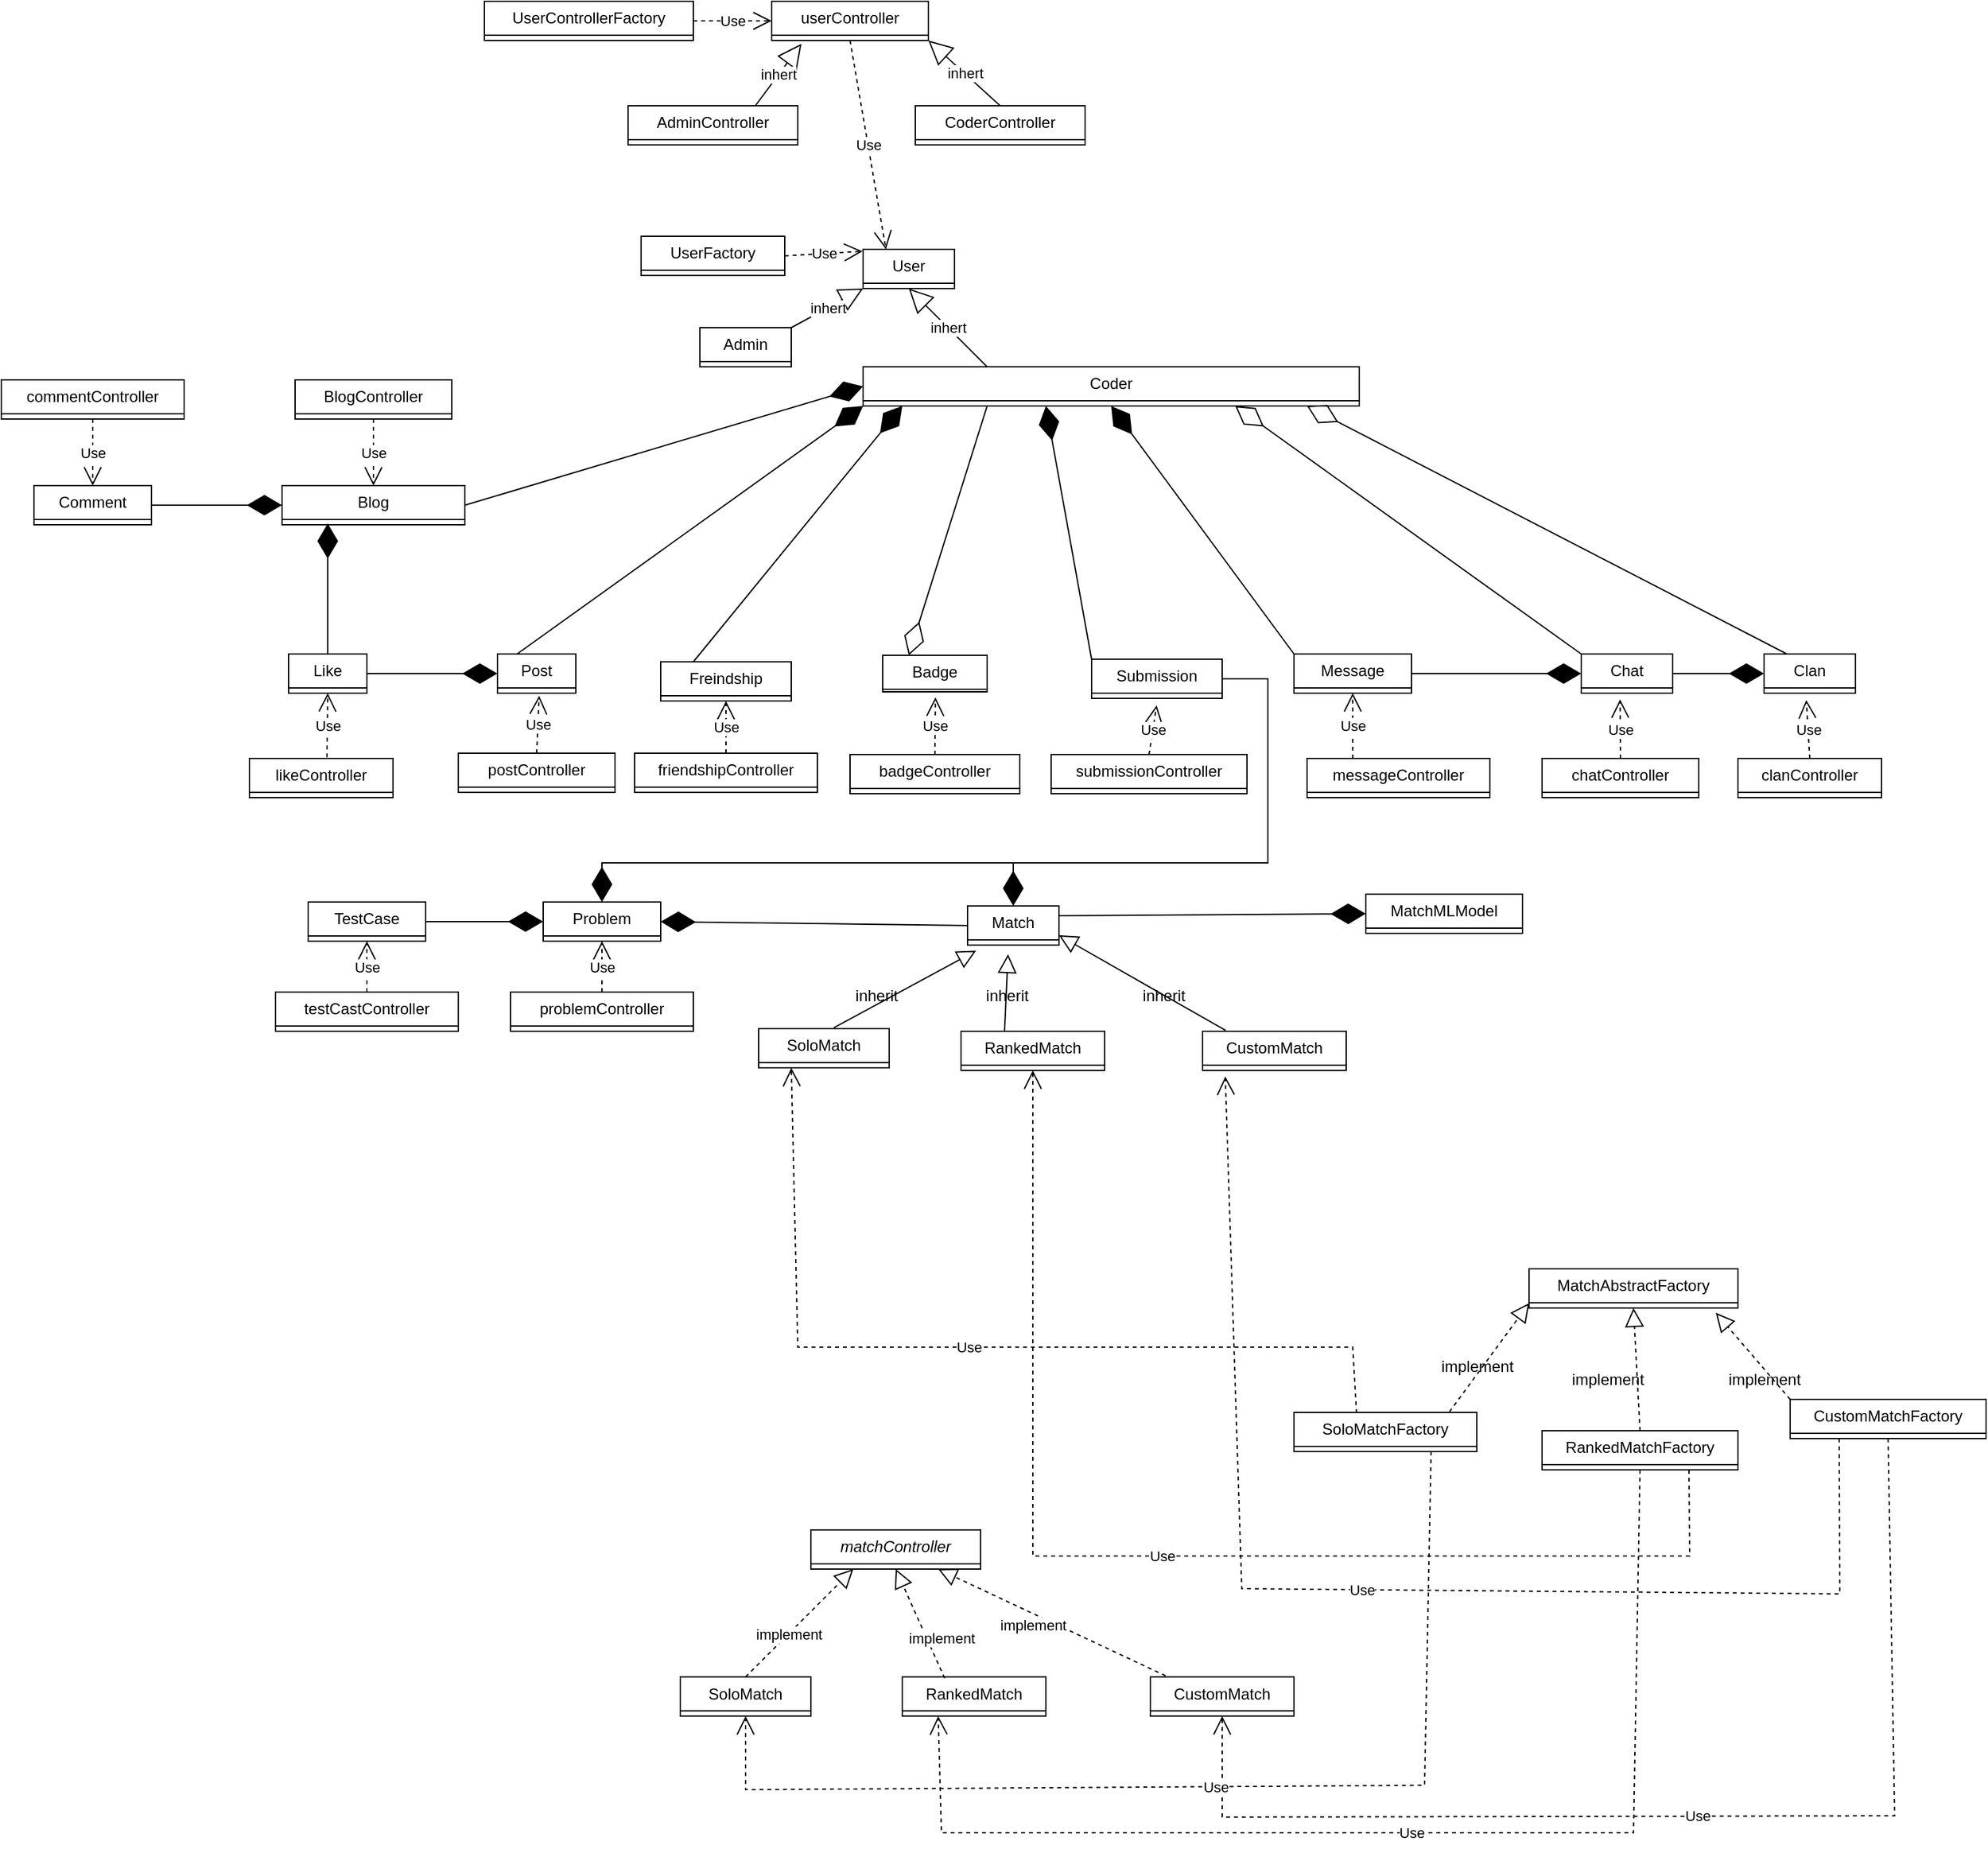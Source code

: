 <mxfile version="23.1.2" type="device">
  <diagram name="Page-1" id="HdHfHY02jsrMt3AkghCz">
    <mxGraphModel dx="2378" dy="1970" grid="1" gridSize="10" guides="1" tooltips="1" connect="1" arrows="1" fold="1" page="1" pageScale="1" pageWidth="850" pageHeight="1100" math="0" shadow="0">
      <root>
        <mxCell id="0" />
        <mxCell id="1" parent="0" />
        <mxCell id="hLQOt44AYmpmIRwFQD5W-1" value="Coder" style="swimlane;fontStyle=0;childLayout=stackLayout;horizontal=1;startSize=26;fillColor=none;horizontalStack=0;resizeParent=1;resizeParentMax=0;resizeLast=0;collapsible=1;marginBottom=0;whiteSpace=wrap;html=1;" parent="1" vertex="1" collapsed="1">
          <mxGeometry x="-10" y="-60" width="380" height="30" as="geometry">
            <mxRectangle y="220" width="170" height="260" as="alternateBounds" />
          </mxGeometry>
        </mxCell>
        <mxCell id="j1QVro5xEkpUKLc03D5Q-11" value="- bio: String" style="text;strokeColor=none;fillColor=none;align=left;verticalAlign=top;spacingLeft=4;spacingRight=4;overflow=hidden;rotatable=0;points=[[0,0.5],[1,0.5]];portConstraint=eastwest;whiteSpace=wrap;html=1;" parent="hLQOt44AYmpmIRwFQD5W-1" vertex="1">
          <mxGeometry y="26" width="170" height="26" as="geometry" />
        </mxCell>
        <mxCell id="j1QVro5xEkpUKLc03D5Q-10" value="- badges:Badge[]" style="text;strokeColor=none;fillColor=none;align=left;verticalAlign=top;spacingLeft=4;spacingRight=4;overflow=hidden;rotatable=0;points=[[0,0.5],[1,0.5]];portConstraint=eastwest;whiteSpace=wrap;html=1;" parent="hLQOt44AYmpmIRwFQD5W-1" vertex="1">
          <mxGeometry y="52" width="170" height="26" as="geometry" />
        </mxCell>
        <mxCell id="j1QVro5xEkpUKLc03D5Q-9" value="- selectedBadges:Badges[]" style="text;strokeColor=none;fillColor=none;align=left;verticalAlign=top;spacingLeft=4;spacingRight=4;overflow=hidden;rotatable=0;points=[[0,0.5],[1,0.5]];portConstraint=eastwest;whiteSpace=wrap;html=1;" parent="hLQOt44AYmpmIRwFQD5W-1" vertex="1">
          <mxGeometry y="78" width="170" height="26" as="geometry" />
        </mxCell>
        <mxCell id="j1QVro5xEkpUKLc03D5Q-5" value="- totalMatches: Number" style="text;strokeColor=none;fillColor=none;align=left;verticalAlign=top;spacingLeft=4;spacingRight=4;overflow=hidden;rotatable=0;points=[[0,0.5],[1,0.5]];portConstraint=eastwest;whiteSpace=wrap;html=1;" parent="hLQOt44AYmpmIRwFQD5W-1" vertex="1">
          <mxGeometry y="104" width="170" height="26" as="geometry" />
        </mxCell>
        <mxCell id="j1QVro5xEkpUKLc03D5Q-4" value="- trophies: Number" style="text;strokeColor=none;fillColor=none;align=left;verticalAlign=top;spacingLeft=4;spacingRight=4;overflow=hidden;rotatable=0;points=[[0,0.5],[1,0.5]];portConstraint=eastwest;whiteSpace=wrap;html=1;" parent="hLQOt44AYmpmIRwFQD5W-1" vertex="1">
          <mxGeometry y="130" width="170" height="26" as="geometry" />
        </mxCell>
        <mxCell id="j1QVro5xEkpUKLc03D5Q-12" value="- wins: Number" style="text;strokeColor=none;fillColor=none;align=left;verticalAlign=top;spacingLeft=4;spacingRight=4;overflow=hidden;rotatable=0;points=[[0,0.5],[1,0.5]];portConstraint=eastwest;whiteSpace=wrap;html=1;" parent="hLQOt44AYmpmIRwFQD5W-1" vertex="1">
          <mxGeometry y="156" width="170" height="26" as="geometry" />
        </mxCell>
        <mxCell id="j1QVro5xEkpUKLc03D5Q-14" value="- loses: Number" style="text;strokeColor=none;fillColor=none;align=left;verticalAlign=top;spacingLeft=4;spacingRight=4;overflow=hidden;rotatable=0;points=[[0,0.5],[1,0.5]];portConstraint=eastwest;whiteSpace=wrap;html=1;" parent="hLQOt44AYmpmIRwFQD5W-1" vertex="1">
          <mxGeometry y="182" width="170" height="26" as="geometry" />
        </mxCell>
        <mxCell id="j1QVro5xEkpUKLc03D5Q-13" value="- draws: Number" style="text;strokeColor=none;fillColor=none;align=left;verticalAlign=top;spacingLeft=4;spacingRight=4;overflow=hidden;rotatable=0;points=[[0,0.5],[1,0.5]];portConstraint=eastwest;whiteSpace=wrap;html=1;" parent="hLQOt44AYmpmIRwFQD5W-1" vertex="1">
          <mxGeometry y="208" width="170" height="26" as="geometry" />
        </mxCell>
        <mxCell id="j1QVro5xEkpUKLc03D5Q-15" value="- division: String" style="text;strokeColor=none;fillColor=none;align=left;verticalAlign=top;spacingLeft=4;spacingRight=4;overflow=hidden;rotatable=0;points=[[0,0.5],[1,0.5]];portConstraint=eastwest;whiteSpace=wrap;html=1;" parent="hLQOt44AYmpmIRwFQD5W-1" vertex="1">
          <mxGeometry y="234" width="170" height="26" as="geometry" />
        </mxCell>
        <mxCell id="hLQOt44AYmpmIRwFQD5W-5" value="userController" style="swimlane;fontStyle=0;childLayout=stackLayout;horizontal=1;startSize=26;fillColor=none;horizontalStack=0;resizeParent=1;resizeParentMax=0;resizeLast=0;collapsible=1;marginBottom=0;whiteSpace=wrap;html=1;" parent="1" vertex="1" collapsed="1">
          <mxGeometry x="-80" y="-340" width="120" height="30" as="geometry">
            <mxRectangle x="-180" y="490" width="280" height="156" as="alternateBounds" />
          </mxGeometry>
        </mxCell>
        <mxCell id="hLQOt44AYmpmIRwFQD5W-7" value="&lt;font style=&quot;font-size: 10px;&quot;&gt;+login(usernameOrEmail,password:String)Json&lt;/font&gt;" style="text;strokeColor=none;fillColor=none;align=left;verticalAlign=top;spacingLeft=4;spacingRight=4;overflow=hidden;rotatable=0;points=[[0,0.5],[1,0.5]];portConstraint=eastwest;whiteSpace=wrap;html=1;" parent="hLQOt44AYmpmIRwFQD5W-5" vertex="1">
          <mxGeometry y="26" width="280" height="26" as="geometry" />
        </mxCell>
        <mxCell id="hLQOt44AYmpmIRwFQD5W-8" value="&lt;font style=&quot;font-size: 10px;&quot;&gt;+ logout():Json&lt;/font&gt;" style="text;strokeColor=none;fillColor=none;align=left;verticalAlign=top;spacingLeft=4;spacingRight=4;overflow=hidden;rotatable=0;points=[[0,0.5],[1,0.5]];portConstraint=eastwest;whiteSpace=wrap;html=1;" parent="hLQOt44AYmpmIRwFQD5W-5" vertex="1">
          <mxGeometry y="52" width="280" height="26" as="geometry" />
        </mxCell>
        <mxCell id="j1QVro5xEkpUKLc03D5Q-17" value="&lt;font style=&quot;font-size: 8px;&quot;&gt;+changePassword(newPassword,confirmPassword,password:String);Json&lt;/font&gt;" style="text;strokeColor=none;fillColor=none;align=left;verticalAlign=top;spacingLeft=4;spacingRight=4;overflow=hidden;rotatable=0;points=[[0,0.5],[1,0.5]];portConstraint=eastwest;whiteSpace=wrap;html=1;" parent="hLQOt44AYmpmIRwFQD5W-5" vertex="1">
          <mxGeometry y="78" width="280" height="26" as="geometry" />
        </mxCell>
        <mxCell id="j1QVro5xEkpUKLc03D5Q-18" value="&lt;font style=&quot;font-size: 10px;&quot;&gt;+getUserByUsername(username:String):Json&lt;/font&gt;" style="text;strokeColor=none;fillColor=none;align=left;verticalAlign=top;spacingLeft=4;spacingRight=4;overflow=hidden;rotatable=0;points=[[0,0.5],[1,0.5]];portConstraint=eastwest;whiteSpace=wrap;html=1;" parent="hLQOt44AYmpmIRwFQD5W-5" vertex="1">
          <mxGeometry y="104" width="280" height="26" as="geometry" />
        </mxCell>
        <mxCell id="j1QVro5xEkpUKLc03D5Q-19" value="&lt;font style=&quot;font-size: 11px;&quot;&gt;+ searchUserByPrefix(prefix:String):Json&lt;/font&gt;" style="text;strokeColor=none;fillColor=none;align=left;verticalAlign=top;spacingLeft=4;spacingRight=4;overflow=hidden;rotatable=0;points=[[0,0.5],[1,0.5]];portConstraint=eastwest;whiteSpace=wrap;html=1;" parent="hLQOt44AYmpmIRwFQD5W-5" vertex="1">
          <mxGeometry y="130" width="280" height="26" as="geometry" />
        </mxCell>
        <mxCell id="-SkAeLWxzW13uVKJ9q1q-1" value="Post" style="swimlane;fontStyle=0;childLayout=stackLayout;horizontal=1;startSize=26;fillColor=none;horizontalStack=0;resizeParent=1;resizeParentMax=0;resizeLast=0;collapsible=1;marginBottom=0;whiteSpace=wrap;html=1;" parent="1" vertex="1" collapsed="1">
          <mxGeometry x="-290" y="160" width="60" height="30" as="geometry">
            <mxRectangle x="240" y="30" width="140" height="182" as="alternateBounds" />
          </mxGeometry>
        </mxCell>
        <mxCell id="-SkAeLWxzW13uVKJ9q1q-2" value="- user: ObjectId(Coder)" style="text;strokeColor=none;fillColor=none;align=left;verticalAlign=top;spacingLeft=4;spacingRight=4;overflow=hidden;rotatable=0;points=[[0,0.5],[1,0.5]];portConstraint=eastwest;whiteSpace=wrap;html=1;" parent="-SkAeLWxzW13uVKJ9q1q-1" vertex="1">
          <mxGeometry y="26" width="140" height="26" as="geometry" />
        </mxCell>
        <mxCell id="-SkAeLWxzW13uVKJ9q1q-3" value="- content: String" style="text;strokeColor=none;fillColor=none;align=left;verticalAlign=top;spacingLeft=4;spacingRight=4;overflow=hidden;rotatable=0;points=[[0,0.5],[1,0.5]];portConstraint=eastwest;whiteSpace=wrap;html=1;" parent="-SkAeLWxzW13uVKJ9q1q-1" vertex="1">
          <mxGeometry y="52" width="140" height="26" as="geometry" />
        </mxCell>
        <mxCell id="-SkAeLWxzW13uVKJ9q1q-5" value="- createdAt: Date" style="text;strokeColor=none;fillColor=none;align=left;verticalAlign=top;spacingLeft=4;spacingRight=4;overflow=hidden;rotatable=0;points=[[0,0.5],[1,0.5]];portConstraint=eastwest;whiteSpace=wrap;html=1;" parent="-SkAeLWxzW13uVKJ9q1q-1" vertex="1">
          <mxGeometry y="78" width="140" height="26" as="geometry" />
        </mxCell>
        <mxCell id="-SkAeLWxzW13uVKJ9q1q-6" value="- updatedAt: Date" style="text;strokeColor=none;fillColor=none;align=left;verticalAlign=top;spacingLeft=4;spacingRight=4;overflow=hidden;rotatable=0;points=[[0,0.5],[1,0.5]];portConstraint=eastwest;whiteSpace=wrap;html=1;" parent="-SkAeLWxzW13uVKJ9q1q-1" vertex="1">
          <mxGeometry y="104" width="140" height="26" as="geometry" />
        </mxCell>
        <mxCell id="-SkAeLWxzW13uVKJ9q1q-7" value="- likesCount: Number" style="text;strokeColor=none;fillColor=none;align=left;verticalAlign=top;spacingLeft=4;spacingRight=4;overflow=hidden;rotatable=0;points=[[0,0.5],[1,0.5]];portConstraint=eastwest;whiteSpace=wrap;html=1;" parent="-SkAeLWxzW13uVKJ9q1q-1" vertex="1">
          <mxGeometry y="130" width="140" height="26" as="geometry" />
        </mxCell>
        <mxCell id="-SkAeLWxzW13uVKJ9q1q-9" value="- _id: ObjectId" style="text;strokeColor=none;fillColor=none;align=left;verticalAlign=top;spacingLeft=4;spacingRight=4;overflow=hidden;rotatable=0;points=[[0,0.5],[1,0.5]];portConstraint=eastwest;whiteSpace=wrap;html=1;" parent="-SkAeLWxzW13uVKJ9q1q-1" vertex="1">
          <mxGeometry y="156" width="140" height="26" as="geometry" />
        </mxCell>
        <mxCell id="-SkAeLWxzW13uVKJ9q1q-10" value="postController" style="swimlane;fontStyle=0;childLayout=stackLayout;horizontal=1;startSize=26;fillColor=none;horizontalStack=0;resizeParent=1;resizeParentMax=0;resizeLast=0;collapsible=1;marginBottom=0;whiteSpace=wrap;html=1;" parent="1" vertex="1" collapsed="1">
          <mxGeometry x="-320" y="236" width="120" height="30" as="geometry">
            <mxRectangle x="220" y="280" width="190" height="130" as="alternateBounds" />
          </mxGeometry>
        </mxCell>
        <mxCell id="-SkAeLWxzW13uVKJ9q1q-11" value="&lt;font style=&quot;font-size: 9px;&quot;&gt;+ createPost(content,userId:String):json&lt;/font&gt;" style="text;strokeColor=none;fillColor=none;align=left;verticalAlign=top;spacingLeft=4;spacingRight=4;overflow=hidden;rotatable=0;points=[[0,0.5],[1,0.5]];portConstraint=eastwest;whiteSpace=wrap;html=1;" parent="-SkAeLWxzW13uVKJ9q1q-10" vertex="1">
          <mxGeometry y="26" width="190" height="26" as="geometry" />
        </mxCell>
        <mxCell id="-SkAeLWxzW13uVKJ9q1q-12" value="&lt;font style=&quot;font-size: 10px;&quot;&gt;+ updatePostById(postId:string):json&lt;/font&gt;" style="text;strokeColor=none;fillColor=none;align=left;verticalAlign=top;spacingLeft=4;spacingRight=4;overflow=hidden;rotatable=0;points=[[0,0.5],[1,0.5]];portConstraint=eastwest;whiteSpace=wrap;html=1;" parent="-SkAeLWxzW13uVKJ9q1q-10" vertex="1">
          <mxGeometry y="52" width="190" height="26" as="geometry" />
        </mxCell>
        <mxCell id="-SkAeLWxzW13uVKJ9q1q-13" value="&lt;font style=&quot;font-size: 10px;&quot;&gt;+ deletePostById(postId:string):json&lt;/font&gt;" style="text;strokeColor=none;fillColor=none;align=left;verticalAlign=top;spacingLeft=4;spacingRight=4;overflow=hidden;rotatable=0;points=[[0,0.5],[1,0.5]];portConstraint=eastwest;whiteSpace=wrap;html=1;" parent="-SkAeLWxzW13uVKJ9q1q-10" vertex="1">
          <mxGeometry y="78" width="190" height="26" as="geometry" />
        </mxCell>
        <mxCell id="-SkAeLWxzW13uVKJ9q1q-14" value="&lt;font style=&quot;font-size: 10px;&quot;&gt;+ getUserPosts(userId:String):json&lt;/font&gt;" style="text;strokeColor=none;fillColor=none;align=left;verticalAlign=top;spacingLeft=4;spacingRight=4;overflow=hidden;rotatable=0;points=[[0,0.5],[1,0.5]];portConstraint=eastwest;whiteSpace=wrap;html=1;" parent="-SkAeLWxzW13uVKJ9q1q-10" vertex="1">
          <mxGeometry y="104" width="190" height="26" as="geometry" />
        </mxCell>
        <mxCell id="-SkAeLWxzW13uVKJ9q1q-15" value="Like" style="swimlane;fontStyle=0;childLayout=stackLayout;horizontal=1;startSize=26;fillColor=none;horizontalStack=0;resizeParent=1;resizeParentMax=0;resizeLast=0;collapsible=1;marginBottom=0;whiteSpace=wrap;html=1;" parent="1" vertex="1" collapsed="1">
          <mxGeometry x="-450" y="160" width="60" height="30" as="geometry">
            <mxRectangle x="240" y="460" width="160" height="130" as="alternateBounds" />
          </mxGeometry>
        </mxCell>
        <mxCell id="-SkAeLWxzW13uVKJ9q1q-16" value="- userId: ObjectId(User)" style="text;strokeColor=none;fillColor=none;align=left;verticalAlign=top;spacingLeft=4;spacingRight=4;overflow=hidden;rotatable=0;points=[[0,0.5],[1,0.5]];portConstraint=eastwest;whiteSpace=wrap;html=1;" parent="-SkAeLWxzW13uVKJ9q1q-15" vertex="1">
          <mxGeometry y="26" width="160" height="26" as="geometry" />
        </mxCell>
        <mxCell id="-SkAeLWxzW13uVKJ9q1q-17" value="- contentId: ObjectId" style="text;strokeColor=none;fillColor=none;align=left;verticalAlign=top;spacingLeft=4;spacingRight=4;overflow=hidden;rotatable=0;points=[[0,0.5],[1,0.5]];portConstraint=eastwest;whiteSpace=wrap;html=1;" parent="-SkAeLWxzW13uVKJ9q1q-15" vertex="1">
          <mxGeometry y="52" width="160" height="26" as="geometry" />
        </mxCell>
        <mxCell id="-SkAeLWxzW13uVKJ9q1q-18" value="- date: Date" style="text;strokeColor=none;fillColor=none;align=left;verticalAlign=top;spacingLeft=4;spacingRight=4;overflow=hidden;rotatable=0;points=[[0,0.5],[1,0.5]];portConstraint=eastwest;whiteSpace=wrap;html=1;" parent="-SkAeLWxzW13uVKJ9q1q-15" vertex="1">
          <mxGeometry y="78" width="160" height="26" as="geometry" />
        </mxCell>
        <mxCell id="-SkAeLWxzW13uVKJ9q1q-35" value="- _id: ObjectId" style="text;strokeColor=none;fillColor=none;align=left;verticalAlign=top;spacingLeft=4;spacingRight=4;overflow=hidden;rotatable=0;points=[[0,0.5],[1,0.5]];portConstraint=eastwest;whiteSpace=wrap;html=1;" parent="-SkAeLWxzW13uVKJ9q1q-15" vertex="1">
          <mxGeometry y="104" width="160" height="26" as="geometry" />
        </mxCell>
        <mxCell id="-SkAeLWxzW13uVKJ9q1q-19" value="likeController" style="swimlane;fontStyle=0;childLayout=stackLayout;horizontal=1;startSize=26;fillColor=none;horizontalStack=0;resizeParent=1;resizeParentMax=0;resizeLast=0;collapsible=1;marginBottom=0;whiteSpace=wrap;html=1;" parent="1" vertex="1" collapsed="1">
          <mxGeometry x="-480" y="240" width="110" height="30" as="geometry">
            <mxRectangle x="240" y="640" width="190" height="52" as="alternateBounds" />
          </mxGeometry>
        </mxCell>
        <mxCell id="-SkAeLWxzW13uVKJ9q1q-20" value="&lt;font style=&quot;font-size: 8px;&quot;&gt;+addOrRemoveLike(userId,contentId:String):json&lt;/font&gt;" style="text;strokeColor=none;fillColor=none;align=left;verticalAlign=top;spacingLeft=4;spacingRight=4;overflow=hidden;rotatable=0;points=[[0,0.5],[1,0.5]];portConstraint=eastwest;whiteSpace=wrap;html=1;" parent="-SkAeLWxzW13uVKJ9q1q-19" vertex="1">
          <mxGeometry y="26" width="190" height="26" as="geometry" />
        </mxCell>
        <mxCell id="-SkAeLWxzW13uVKJ9q1q-23" value="Freindship" style="swimlane;fontStyle=0;childLayout=stackLayout;horizontal=1;startSize=26;fillColor=none;horizontalStack=0;resizeParent=1;resizeParentMax=0;resizeLast=0;collapsible=1;marginBottom=0;whiteSpace=wrap;html=1;" parent="1" vertex="1" collapsed="1">
          <mxGeometry x="-165" y="166" width="100" height="30" as="geometry">
            <mxRectangle x="440" y="30" width="170" height="156" as="alternateBounds" />
          </mxGeometry>
        </mxCell>
        <mxCell id="-SkAeLWxzW13uVKJ9q1q-24" value="- senderId: ObjectId(Coder)" style="text;strokeColor=none;fillColor=none;align=left;verticalAlign=top;spacingLeft=4;spacingRight=4;overflow=hidden;rotatable=0;points=[[0,0.5],[1,0.5]];portConstraint=eastwest;whiteSpace=wrap;html=1;" parent="-SkAeLWxzW13uVKJ9q1q-23" vertex="1">
          <mxGeometry y="26" width="170" height="26" as="geometry" />
        </mxCell>
        <mxCell id="-SkAeLWxzW13uVKJ9q1q-27" value="- receiverId: ObjectId(Coder)" style="text;strokeColor=none;fillColor=none;align=left;verticalAlign=top;spacingLeft=4;spacingRight=4;overflow=hidden;rotatable=0;points=[[0,0.5],[1,0.5]];portConstraint=eastwest;whiteSpace=wrap;html=1;" parent="-SkAeLWxzW13uVKJ9q1q-23" vertex="1">
          <mxGeometry y="52" width="170" height="26" as="geometry" />
        </mxCell>
        <mxCell id="-SkAeLWxzW13uVKJ9q1q-25" value="-status : enum (String)&amp;nbsp;" style="text;strokeColor=none;fillColor=none;align=left;verticalAlign=top;spacingLeft=4;spacingRight=4;overflow=hidden;rotatable=0;points=[[0,0.5],[1,0.5]];portConstraint=eastwest;whiteSpace=wrap;html=1;" parent="-SkAeLWxzW13uVKJ9q1q-23" vertex="1">
          <mxGeometry y="78" width="170" height="26" as="geometry" />
        </mxCell>
        <mxCell id="-SkAeLWxzW13uVKJ9q1q-26" value="- CreatedAt: Date" style="text;strokeColor=none;fillColor=none;align=left;verticalAlign=top;spacingLeft=4;spacingRight=4;overflow=hidden;rotatable=0;points=[[0,0.5],[1,0.5]];portConstraint=eastwest;whiteSpace=wrap;html=1;" parent="-SkAeLWxzW13uVKJ9q1q-23" vertex="1">
          <mxGeometry y="104" width="170" height="26" as="geometry" />
        </mxCell>
        <mxCell id="-SkAeLWxzW13uVKJ9q1q-28" value="- _id: ObjectId" style="text;strokeColor=none;fillColor=none;align=left;verticalAlign=top;spacingLeft=4;spacingRight=4;overflow=hidden;rotatable=0;points=[[0,0.5],[1,0.5]];portConstraint=eastwest;whiteSpace=wrap;html=1;" parent="-SkAeLWxzW13uVKJ9q1q-23" vertex="1">
          <mxGeometry y="130" width="170" height="26" as="geometry" />
        </mxCell>
        <mxCell id="-SkAeLWxzW13uVKJ9q1q-29" value="friendshipController" style="swimlane;fontStyle=0;childLayout=stackLayout;horizontal=1;startSize=26;fillColor=none;horizontalStack=0;resizeParent=1;resizeParentMax=0;resizeLast=0;collapsible=1;marginBottom=0;whiteSpace=wrap;html=1;" parent="1" vertex="1" collapsed="1">
          <mxGeometry x="-185" y="236" width="140" height="30" as="geometry">
            <mxRectangle x="440" y="240" width="160" height="156" as="alternateBounds" />
          </mxGeometry>
        </mxCell>
        <mxCell id="-SkAeLWxzW13uVKJ9q1q-30" value="&lt;font style=&quot;font-size: 6px;&quot;&gt;+ sendFriendRequest(senderId,recieverId:String):json&lt;/font&gt;" style="text;strokeColor=none;fillColor=none;align=left;verticalAlign=top;spacingLeft=4;spacingRight=4;overflow=hidden;rotatable=0;points=[[0,0.5],[1,0.5]];portConstraint=eastwest;whiteSpace=wrap;html=1;" parent="-SkAeLWxzW13uVKJ9q1q-29" vertex="1">
          <mxGeometry y="26" width="160" height="26" as="geometry" />
        </mxCell>
        <mxCell id="-SkAeLWxzW13uVKJ9q1q-33" value="&lt;font style=&quot;font-size: 6px;&quot;&gt;+ acceptFriendRequest(senderId,recieverId:String):json&lt;/font&gt;" style="text;strokeColor=none;fillColor=none;align=left;verticalAlign=top;spacingLeft=4;spacingRight=4;overflow=hidden;rotatable=0;points=[[0,0.5],[1,0.5]];portConstraint=eastwest;whiteSpace=wrap;html=1;" parent="-SkAeLWxzW13uVKJ9q1q-29" vertex="1">
          <mxGeometry y="52" width="160" height="26" as="geometry" />
        </mxCell>
        <mxCell id="-SkAeLWxzW13uVKJ9q1q-34" value="&lt;font style=&quot;font-size: 6px;&quot;&gt;+ rejectFriendRequest(senderId,recieverId:String):json&lt;/font&gt;" style="text;strokeColor=none;fillColor=none;align=left;verticalAlign=top;spacingLeft=4;spacingRight=4;overflow=hidden;rotatable=0;points=[[0,0.5],[1,0.5]];portConstraint=eastwest;whiteSpace=wrap;html=1;" parent="-SkAeLWxzW13uVKJ9q1q-29" vertex="1">
          <mxGeometry y="78" width="160" height="26" as="geometry" />
        </mxCell>
        <mxCell id="-SkAeLWxzW13uVKJ9q1q-31" value="&lt;font style=&quot;font-size: 7px;&quot;&gt;+ deleteFriend(senderId,recieverId:String):json&lt;/font&gt;" style="text;strokeColor=none;fillColor=none;align=left;verticalAlign=top;spacingLeft=4;spacingRight=4;overflow=hidden;rotatable=0;points=[[0,0.5],[1,0.5]];portConstraint=eastwest;whiteSpace=wrap;html=1;" parent="-SkAeLWxzW13uVKJ9q1q-29" vertex="1">
          <mxGeometry y="104" width="160" height="26" as="geometry" />
        </mxCell>
        <mxCell id="-SkAeLWxzW13uVKJ9q1q-32" value="&lt;font style=&quot;font-size: 9px;&quot;&gt;+ getAllFriends(userId:String):json&lt;/font&gt;" style="text;strokeColor=none;fillColor=none;align=left;verticalAlign=top;spacingLeft=4;spacingRight=4;overflow=hidden;rotatable=0;points=[[0,0.5],[1,0.5]];portConstraint=eastwest;whiteSpace=wrap;html=1;" parent="-SkAeLWxzW13uVKJ9q1q-29" vertex="1">
          <mxGeometry y="130" width="160" height="26" as="geometry" />
        </mxCell>
        <mxCell id="-SkAeLWxzW13uVKJ9q1q-36" value="Clan" style="swimlane;fontStyle=0;childLayout=stackLayout;horizontal=1;startSize=26;fillColor=none;horizontalStack=0;resizeParent=1;resizeParentMax=0;resizeLast=0;collapsible=1;marginBottom=0;whiteSpace=wrap;html=1;" parent="1" vertex="1" collapsed="1">
          <mxGeometry x="680" y="160" width="70" height="30" as="geometry">
            <mxRectangle x="630" y="30" width="170" height="156" as="alternateBounds" />
          </mxGeometry>
        </mxCell>
        <mxCell id="-SkAeLWxzW13uVKJ9q1q-37" value="-name:String" style="text;strokeColor=none;fillColor=none;align=left;verticalAlign=top;spacingLeft=4;spacingRight=4;overflow=hidden;rotatable=0;points=[[0,0.5],[1,0.5]];portConstraint=eastwest;whiteSpace=wrap;html=1;" parent="-SkAeLWxzW13uVKJ9q1q-36" vertex="1">
          <mxGeometry y="26" width="170" height="26" as="geometry" />
        </mxCell>
        <mxCell id="-SkAeLWxzW13uVKJ9q1q-38" value="-leaderId: ObjectId(Coder)" style="text;strokeColor=none;fillColor=none;align=left;verticalAlign=top;spacingLeft=4;spacingRight=4;overflow=hidden;rotatable=0;points=[[0,0.5],[1,0.5]];portConstraint=eastwest;whiteSpace=wrap;html=1;" parent="-SkAeLWxzW13uVKJ9q1q-36" vertex="1">
          <mxGeometry y="52" width="170" height="26" as="geometry" />
        </mxCell>
        <mxCell id="-SkAeLWxzW13uVKJ9q1q-39" value="-members: ObjectId(Coder)[]" style="text;strokeColor=none;fillColor=none;align=left;verticalAlign=top;spacingLeft=4;spacingRight=4;overflow=hidden;rotatable=0;points=[[0,0.5],[1,0.5]];portConstraint=eastwest;whiteSpace=wrap;html=1;" parent="-SkAeLWxzW13uVKJ9q1q-36" vertex="1">
          <mxGeometry y="78" width="170" height="26" as="geometry" />
        </mxCell>
        <mxCell id="-SkAeLWxzW13uVKJ9q1q-40" value="-rank: String" style="text;strokeColor=none;fillColor=none;align=left;verticalAlign=top;spacingLeft=4;spacingRight=4;overflow=hidden;rotatable=0;points=[[0,0.5],[1,0.5]];portConstraint=eastwest;whiteSpace=wrap;html=1;" parent="-SkAeLWxzW13uVKJ9q1q-36" vertex="1">
          <mxGeometry y="104" width="170" height="26" as="geometry" />
        </mxCell>
        <mxCell id="-SkAeLWxzW13uVKJ9q1q-42" value="- _id: ObjectId" style="text;strokeColor=none;fillColor=none;align=left;verticalAlign=top;spacingLeft=4;spacingRight=4;overflow=hidden;rotatable=0;points=[[0,0.5],[1,0.5]];portConstraint=eastwest;whiteSpace=wrap;html=1;" parent="-SkAeLWxzW13uVKJ9q1q-36" vertex="1">
          <mxGeometry y="130" width="170" height="26" as="geometry" />
        </mxCell>
        <mxCell id="-SkAeLWxzW13uVKJ9q1q-43" value="clanController" style="swimlane;fontStyle=0;childLayout=stackLayout;horizontal=1;startSize=26;fillColor=none;horizontalStack=0;resizeParent=1;resizeParentMax=0;resizeLast=0;collapsible=1;marginBottom=0;whiteSpace=wrap;html=1;" parent="1" vertex="1" collapsed="1">
          <mxGeometry x="660" y="240" width="110" height="30" as="geometry">
            <mxRectangle x="610" y="260" width="220" height="208" as="alternateBounds" />
          </mxGeometry>
        </mxCell>
        <mxCell id="-SkAeLWxzW13uVKJ9q1q-44" value="&lt;font style=&quot;font-size: 11px;&quot;&gt;+ createClan(name,leaderId:String):json&lt;/font&gt;" style="text;strokeColor=none;fillColor=none;align=left;verticalAlign=top;spacingLeft=4;spacingRight=4;overflow=hidden;rotatable=0;points=[[0,0.5],[1,0.5]];portConstraint=eastwest;whiteSpace=wrap;html=1;" parent="-SkAeLWxzW13uVKJ9q1q-43" vertex="1">
          <mxGeometry y="26" width="220" height="26" as="geometry" />
        </mxCell>
        <mxCell id="-SkAeLWxzW13uVKJ9q1q-45" value="+ getAllClans():json" style="text;strokeColor=none;fillColor=none;align=left;verticalAlign=top;spacingLeft=4;spacingRight=4;overflow=hidden;rotatable=0;points=[[0,0.5],[1,0.5]];portConstraint=eastwest;whiteSpace=wrap;html=1;" parent="-SkAeLWxzW13uVKJ9q1q-43" vertex="1">
          <mxGeometry y="52" width="220" height="26" as="geometry" />
        </mxCell>
        <mxCell id="-SkAeLWxzW13uVKJ9q1q-46" value="+ getClanById(clanId:String):json" style="text;strokeColor=none;fillColor=none;align=left;verticalAlign=top;spacingLeft=4;spacingRight=4;overflow=hidden;rotatable=0;points=[[0,0.5],[1,0.5]];portConstraint=eastwest;whiteSpace=wrap;html=1;" parent="-SkAeLWxzW13uVKJ9q1q-43" vertex="1">
          <mxGeometry y="78" width="220" height="26" as="geometry" />
        </mxCell>
        <mxCell id="-SkAeLWxzW13uVKJ9q1q-48" value="+ updateClanById(clanId:string):json" style="text;strokeColor=none;fillColor=none;align=left;verticalAlign=top;spacingLeft=4;spacingRight=4;overflow=hidden;rotatable=0;points=[[0,0.5],[1,0.5]];portConstraint=eastwest;whiteSpace=wrap;html=1;" parent="-SkAeLWxzW13uVKJ9q1q-43" vertex="1">
          <mxGeometry y="104" width="220" height="26" as="geometry" />
        </mxCell>
        <mxCell id="-SkAeLWxzW13uVKJ9q1q-49" value="+ deleteClanById(clanId:string):json" style="text;strokeColor=none;fillColor=none;align=left;verticalAlign=top;spacingLeft=4;spacingRight=4;overflow=hidden;rotatable=0;points=[[0,0.5],[1,0.5]];portConstraint=eastwest;whiteSpace=wrap;html=1;" parent="-SkAeLWxzW13uVKJ9q1q-43" vertex="1">
          <mxGeometry y="130" width="220" height="26" as="geometry" />
        </mxCell>
        <mxCell id="-SkAeLWxzW13uVKJ9q1q-50" value="+ joinClan(name,userId:string):json" style="text;strokeColor=none;fillColor=none;align=left;verticalAlign=top;spacingLeft=4;spacingRight=4;overflow=hidden;rotatable=0;points=[[0,0.5],[1,0.5]];portConstraint=eastwest;whiteSpace=wrap;html=1;" parent="-SkAeLWxzW13uVKJ9q1q-43" vertex="1">
          <mxGeometry y="156" width="220" height="26" as="geometry" />
        </mxCell>
        <mxCell id="-SkAeLWxzW13uVKJ9q1q-51" value="+ leaveClan(name,userId:string):json" style="text;strokeColor=none;fillColor=none;align=left;verticalAlign=top;spacingLeft=4;spacingRight=4;overflow=hidden;rotatable=0;points=[[0,0.5],[1,0.5]];portConstraint=eastwest;whiteSpace=wrap;html=1;" parent="-SkAeLWxzW13uVKJ9q1q-43" vertex="1">
          <mxGeometry y="182" width="220" height="26" as="geometry" />
        </mxCell>
        <mxCell id="-SkAeLWxzW13uVKJ9q1q-52" value="Badge" style="swimlane;fontStyle=0;childLayout=stackLayout;horizontal=1;startSize=26;fillColor=none;horizontalStack=0;resizeParent=1;resizeParentMax=0;resizeLast=0;collapsible=1;marginBottom=0;whiteSpace=wrap;html=1;" parent="1" vertex="1" collapsed="1">
          <mxGeometry x="5" y="161" width="80" height="28" as="geometry">
            <mxRectangle x="870" y="30" width="140" height="130" as="alternateBounds" />
          </mxGeometry>
        </mxCell>
        <mxCell id="-SkAeLWxzW13uVKJ9q1q-53" value="-name:String" style="text;strokeColor=none;fillColor=none;align=left;verticalAlign=top;spacingLeft=4;spacingRight=4;overflow=hidden;rotatable=0;points=[[0,0.5],[1,0.5]];portConstraint=eastwest;whiteSpace=wrap;html=1;" parent="-SkAeLWxzW13uVKJ9q1q-52" vertex="1">
          <mxGeometry y="26" width="140" height="26" as="geometry" />
        </mxCell>
        <mxCell id="-SkAeLWxzW13uVKJ9q1q-54" value="-photo: String" style="text;strokeColor=none;fillColor=none;align=left;verticalAlign=top;spacingLeft=4;spacingRight=4;overflow=hidden;rotatable=0;points=[[0,0.5],[1,0.5]];portConstraint=eastwest;whiteSpace=wrap;html=1;" parent="-SkAeLWxzW13uVKJ9q1q-52" vertex="1">
          <mxGeometry y="52" width="140" height="26" as="geometry" />
        </mxCell>
        <mxCell id="-SkAeLWxzW13uVKJ9q1q-55" value="-description: String" style="text;strokeColor=none;fillColor=none;align=left;verticalAlign=top;spacingLeft=4;spacingRight=4;overflow=hidden;rotatable=0;points=[[0,0.5],[1,0.5]];portConstraint=eastwest;whiteSpace=wrap;html=1;" parent="-SkAeLWxzW13uVKJ9q1q-52" vertex="1">
          <mxGeometry y="78" width="140" height="26" as="geometry" />
        </mxCell>
        <mxCell id="-SkAeLWxzW13uVKJ9q1q-56" value="- _id: ObjectId" style="text;strokeColor=none;fillColor=none;align=left;verticalAlign=top;spacingLeft=4;spacingRight=4;overflow=hidden;rotatable=0;points=[[0,0.5],[1,0.5]];portConstraint=eastwest;whiteSpace=wrap;html=1;" parent="-SkAeLWxzW13uVKJ9q1q-52" vertex="1">
          <mxGeometry y="104" width="140" height="26" as="geometry" />
        </mxCell>
        <mxCell id="-SkAeLWxzW13uVKJ9q1q-57" value="badgeController" style="swimlane;fontStyle=0;childLayout=stackLayout;horizontal=1;startSize=26;fillColor=none;horizontalStack=0;resizeParent=1;resizeParentMax=0;resizeLast=0;collapsible=1;marginBottom=0;whiteSpace=wrap;html=1;" parent="1" vertex="1" collapsed="1">
          <mxGeometry x="-20" y="237" width="130" height="30" as="geometry">
            <mxRectangle x="850" y="230" width="210" height="156" as="alternateBounds" />
          </mxGeometry>
        </mxCell>
        <mxCell id="-SkAeLWxzW13uVKJ9q1q-58" value="&lt;font style=&quot;font-size: 9px;&quot;&gt;+createBadge(name,photo,description:string):json&lt;/font&gt;" style="text;strokeColor=none;fillColor=none;align=left;verticalAlign=top;spacingLeft=4;spacingRight=4;overflow=hidden;rotatable=0;points=[[0,0.5],[1,0.5]];portConstraint=eastwest;whiteSpace=wrap;html=1;" parent="-SkAeLWxzW13uVKJ9q1q-57" vertex="1">
          <mxGeometry y="26" width="210" height="26" as="geometry" />
        </mxCell>
        <mxCell id="-SkAeLWxzW13uVKJ9q1q-61" value="+ getAllBadges():json" style="text;strokeColor=none;fillColor=none;align=left;verticalAlign=top;spacingLeft=4;spacingRight=4;overflow=hidden;rotatable=0;points=[[0,0.5],[1,0.5]];portConstraint=eastwest;whiteSpace=wrap;html=1;" parent="-SkAeLWxzW13uVKJ9q1q-57" vertex="1">
          <mxGeometry y="52" width="210" height="26" as="geometry" />
        </mxCell>
        <mxCell id="-SkAeLWxzW13uVKJ9q1q-62" value="&lt;font style=&quot;font-size: 10px;&quot;&gt;+ updateBadgeById(badgeId:string):json&lt;/font&gt;" style="text;strokeColor=none;fillColor=none;align=left;verticalAlign=top;spacingLeft=4;spacingRight=4;overflow=hidden;rotatable=0;points=[[0,0.5],[1,0.5]];portConstraint=eastwest;whiteSpace=wrap;html=1;" parent="-SkAeLWxzW13uVKJ9q1q-57" vertex="1">
          <mxGeometry y="78" width="210" height="26" as="geometry" />
        </mxCell>
        <mxCell id="-SkAeLWxzW13uVKJ9q1q-63" value="+ getBadgeById(badgeId:string):json" style="text;strokeColor=none;fillColor=none;align=left;verticalAlign=top;spacingLeft=4;spacingRight=4;overflow=hidden;rotatable=0;points=[[0,0.5],[1,0.5]];portConstraint=eastwest;whiteSpace=wrap;html=1;" parent="-SkAeLWxzW13uVKJ9q1q-57" vertex="1">
          <mxGeometry y="104" width="210" height="26" as="geometry" />
        </mxCell>
        <mxCell id="-SkAeLWxzW13uVKJ9q1q-64" value="&lt;font style=&quot;font-size: 10px;&quot;&gt;+ deleteBadgeById(badgeId:string):json&lt;/font&gt;" style="text;strokeColor=none;fillColor=none;align=left;verticalAlign=top;spacingLeft=4;spacingRight=4;overflow=hidden;rotatable=0;points=[[0,0.5],[1,0.5]];portConstraint=eastwest;whiteSpace=wrap;html=1;" parent="-SkAeLWxzW13uVKJ9q1q-57" vertex="1">
          <mxGeometry y="130" width="210" height="26" as="geometry" />
        </mxCell>
        <mxCell id="-SkAeLWxzW13uVKJ9q1q-65" value="Submission" style="swimlane;fontStyle=0;childLayout=stackLayout;horizontal=1;startSize=26;fillColor=none;horizontalStack=0;resizeParent=1;resizeParentMax=0;resizeLast=0;collapsible=1;marginBottom=0;whiteSpace=wrap;html=1;" parent="1" vertex="1" collapsed="1">
          <mxGeometry x="165" y="164" width="100" height="30" as="geometry">
            <mxRectangle x="1070" y="30" width="170" height="260" as="alternateBounds" />
          </mxGeometry>
        </mxCell>
        <mxCell id="-SkAeLWxzW13uVKJ9q1q-66" value="-language:String" style="text;strokeColor=none;fillColor=none;align=left;verticalAlign=top;spacingLeft=4;spacingRight=4;overflow=hidden;rotatable=0;points=[[0,0.5],[1,0.5]];portConstraint=eastwest;whiteSpace=wrap;html=1;" parent="-SkAeLWxzW13uVKJ9q1q-65" vertex="1">
          <mxGeometry y="26" width="170" height="26" as="geometry" />
        </mxCell>
        <mxCell id="-SkAeLWxzW13uVKJ9q1q-67" value="-code:String" style="text;strokeColor=none;fillColor=none;align=left;verticalAlign=top;spacingLeft=4;spacingRight=4;overflow=hidden;rotatable=0;points=[[0,0.5],[1,0.5]];portConstraint=eastwest;whiteSpace=wrap;html=1;" parent="-SkAeLWxzW13uVKJ9q1q-65" vertex="1">
          <mxGeometry y="52" width="170" height="26" as="geometry" />
        </mxCell>
        <mxCell id="-SkAeLWxzW13uVKJ9q1q-68" value="problemId:ObjectId(Problem)" style="text;strokeColor=none;fillColor=none;align=left;verticalAlign=top;spacingLeft=4;spacingRight=4;overflow=hidden;rotatable=0;points=[[0,0.5],[1,0.5]];portConstraint=eastwest;whiteSpace=wrap;html=1;" parent="-SkAeLWxzW13uVKJ9q1q-65" vertex="1">
          <mxGeometry y="78" width="170" height="26" as="geometry" />
        </mxCell>
        <mxCell id="-SkAeLWxzW13uVKJ9q1q-73" value="-verdict:enum(String)" style="text;strokeColor=none;fillColor=none;align=left;verticalAlign=top;spacingLeft=4;spacingRight=4;overflow=hidden;rotatable=0;points=[[0,0.5],[1,0.5]];portConstraint=eastwest;whiteSpace=wrap;html=1;" parent="-SkAeLWxzW13uVKJ9q1q-65" vertex="1">
          <mxGeometry y="104" width="170" height="26" as="geometry" />
        </mxCell>
        <mxCell id="-SkAeLWxzW13uVKJ9q1q-74" value="-userIds:ObjectId(Coder)" style="text;strokeColor=none;fillColor=none;align=left;verticalAlign=top;spacingLeft=4;spacingRight=4;overflow=hidden;rotatable=0;points=[[0,0.5],[1,0.5]];portConstraint=eastwest;whiteSpace=wrap;html=1;" parent="-SkAeLWxzW13uVKJ9q1q-65" vertex="1">
          <mxGeometry y="130" width="170" height="26" as="geometry" />
        </mxCell>
        <mxCell id="-SkAeLWxzW13uVKJ9q1q-75" value="-timeLimit:String" style="text;strokeColor=none;fillColor=none;align=left;verticalAlign=top;spacingLeft=4;spacingRight=4;overflow=hidden;rotatable=0;points=[[0,0.5],[1,0.5]];portConstraint=eastwest;whiteSpace=wrap;html=1;" parent="-SkAeLWxzW13uVKJ9q1q-65" vertex="1">
          <mxGeometry y="156" width="170" height="26" as="geometry" />
        </mxCell>
        <mxCell id="-SkAeLWxzW13uVKJ9q1q-76" value="-memoryLimit:String" style="text;strokeColor=none;fillColor=none;align=left;verticalAlign=top;spacingLeft=4;spacingRight=4;overflow=hidden;rotatable=0;points=[[0,0.5],[1,0.5]];portConstraint=eastwest;whiteSpace=wrap;html=1;" parent="-SkAeLWxzW13uVKJ9q1q-65" vertex="1">
          <mxGeometry y="182" width="170" height="26" as="geometry" />
        </mxCell>
        <mxCell id="-SkAeLWxzW13uVKJ9q1q-168" value="-submittedAt:Date" style="text;strokeColor=none;fillColor=none;align=left;verticalAlign=top;spacingLeft=4;spacingRight=4;overflow=hidden;rotatable=0;points=[[0,0.5],[1,0.5]];portConstraint=eastwest;whiteSpace=wrap;html=1;" parent="-SkAeLWxzW13uVKJ9q1q-65" vertex="1">
          <mxGeometry y="208" width="170" height="26" as="geometry" />
        </mxCell>
        <mxCell id="-SkAeLWxzW13uVKJ9q1q-87" value="- _id: ObjectId" style="text;strokeColor=none;fillColor=none;align=left;verticalAlign=top;spacingLeft=4;spacingRight=4;overflow=hidden;rotatable=0;points=[[0,0.5],[1,0.5]];portConstraint=eastwest;whiteSpace=wrap;html=1;" parent="-SkAeLWxzW13uVKJ9q1q-65" vertex="1">
          <mxGeometry y="234" width="170" height="26" as="geometry" />
        </mxCell>
        <mxCell id="-SkAeLWxzW13uVKJ9q1q-77" value="submissionController" style="swimlane;fontStyle=0;childLayout=stackLayout;horizontal=1;startSize=26;fillColor=none;horizontalStack=0;resizeParent=1;resizeParentMax=0;resizeLast=0;collapsible=1;marginBottom=0;whiteSpace=wrap;html=1;" parent="1" vertex="1" collapsed="1">
          <mxGeometry x="134" y="237" width="150" height="30" as="geometry">
            <mxRectangle x="1077.5" y="350" width="242.5" height="156" as="alternateBounds" />
          </mxGeometry>
        </mxCell>
        <mxCell id="-SkAeLWxzW13uVKJ9q1q-78" value="&lt;font style=&quot;font-size: 8px;&quot;&gt;+ createSubmission(language,code,problemId,userId,..):json&lt;/font&gt;" style="text;strokeColor=none;fillColor=none;align=left;verticalAlign=top;spacingLeft=4;spacingRight=4;overflow=hidden;rotatable=0;points=[[0,0.5],[1,0.5]];portConstraint=eastwest;whiteSpace=wrap;html=1;" parent="-SkAeLWxzW13uVKJ9q1q-77" vertex="1">
          <mxGeometry y="26" width="242.5" height="26" as="geometry" />
        </mxCell>
        <mxCell id="-SkAeLWxzW13uVKJ9q1q-79" value="+ getAllSubmissions():json" style="text;strokeColor=none;fillColor=none;align=left;verticalAlign=top;spacingLeft=4;spacingRight=4;overflow=hidden;rotatable=0;points=[[0,0.5],[1,0.5]];portConstraint=eastwest;whiteSpace=wrap;html=1;" parent="-SkAeLWxzW13uVKJ9q1q-77" vertex="1">
          <mxGeometry y="52" width="242.5" height="26" as="geometry" />
        </mxCell>
        <mxCell id="-SkAeLWxzW13uVKJ9q1q-80" value="&lt;font style=&quot;font-size: 10px;&quot;&gt;+ updateSubmissionById(submmisionId:string):json&lt;/font&gt;" style="text;strokeColor=none;fillColor=none;align=left;verticalAlign=top;spacingLeft=4;spacingRight=4;overflow=hidden;rotatable=0;points=[[0,0.5],[1,0.5]];portConstraint=eastwest;whiteSpace=wrap;html=1;" parent="-SkAeLWxzW13uVKJ9q1q-77" vertex="1">
          <mxGeometry y="78" width="242.5" height="26" as="geometry" />
        </mxCell>
        <mxCell id="-SkAeLWxzW13uVKJ9q1q-81" value="&lt;font style=&quot;font-size: 10px;&quot;&gt;+ getSubmissionById(submmisionId:string):json&lt;/font&gt;" style="text;strokeColor=none;fillColor=none;align=left;verticalAlign=top;spacingLeft=4;spacingRight=4;overflow=hidden;rotatable=0;points=[[0,0.5],[1,0.5]];portConstraint=eastwest;whiteSpace=wrap;html=1;" parent="-SkAeLWxzW13uVKJ9q1q-77" vertex="1">
          <mxGeometry y="104" width="242.5" height="26" as="geometry" />
        </mxCell>
        <mxCell id="-SkAeLWxzW13uVKJ9q1q-82" value="&lt;font style=&quot;font-size: 10px;&quot;&gt;+ deleteSubmissionById(submmisionId:string):json&lt;/font&gt;" style="text;strokeColor=none;fillColor=none;align=left;verticalAlign=top;spacingLeft=4;spacingRight=4;overflow=hidden;rotatable=0;points=[[0,0.5],[1,0.5]];portConstraint=eastwest;whiteSpace=wrap;html=1;" parent="-SkAeLWxzW13uVKJ9q1q-77" vertex="1">
          <mxGeometry y="130" width="242.5" height="26" as="geometry" />
        </mxCell>
        <mxCell id="-SkAeLWxzW13uVKJ9q1q-83" value="Problem" style="swimlane;fontStyle=0;childLayout=stackLayout;horizontal=1;startSize=26;fillColor=none;horizontalStack=0;resizeParent=1;resizeParentMax=0;resizeLast=0;collapsible=1;marginBottom=0;whiteSpace=wrap;html=1;" parent="1" vertex="1" collapsed="1">
          <mxGeometry x="-255" y="350" width="90" height="30" as="geometry">
            <mxRectangle x="740" y="-139" width="140" height="260" as="alternateBounds" />
          </mxGeometry>
        </mxCell>
        <mxCell id="-SkAeLWxzW13uVKJ9q1q-84" value="-title:String" style="text;strokeColor=none;fillColor=none;align=left;verticalAlign=top;spacingLeft=4;spacingRight=4;overflow=hidden;rotatable=0;points=[[0,0.5],[1,0.5]];portConstraint=eastwest;whiteSpace=wrap;html=1;" parent="-SkAeLWxzW13uVKJ9q1q-83" vertex="1">
          <mxGeometry y="26" width="140" height="26" as="geometry" />
        </mxCell>
        <mxCell id="-SkAeLWxzW13uVKJ9q1q-85" value="-statment:String" style="text;strokeColor=none;fillColor=none;align=left;verticalAlign=top;spacingLeft=4;spacingRight=4;overflow=hidden;rotatable=0;points=[[0,0.5],[1,0.5]];portConstraint=eastwest;whiteSpace=wrap;html=1;" parent="-SkAeLWxzW13uVKJ9q1q-83" vertex="1">
          <mxGeometry y="52" width="140" height="26" as="geometry" />
        </mxCell>
        <mxCell id="-SkAeLWxzW13uVKJ9q1q-88" value="-input:String" style="text;strokeColor=none;fillColor=none;align=left;verticalAlign=top;spacingLeft=4;spacingRight=4;overflow=hidden;rotatable=0;points=[[0,0.5],[1,0.5]];portConstraint=eastwest;whiteSpace=wrap;html=1;" parent="-SkAeLWxzW13uVKJ9q1q-83" vertex="1">
          <mxGeometry y="78" width="140" height="26" as="geometry" />
        </mxCell>
        <mxCell id="-SkAeLWxzW13uVKJ9q1q-86" value="-output: String" style="text;strokeColor=none;fillColor=none;align=left;verticalAlign=top;spacingLeft=4;spacingRight=4;overflow=hidden;rotatable=0;points=[[0,0.5],[1,0.5]];portConstraint=eastwest;whiteSpace=wrap;html=1;" parent="-SkAeLWxzW13uVKJ9q1q-83" vertex="1">
          <mxGeometry y="104" width="140" height="26" as="geometry" />
        </mxCell>
        <mxCell id="-SkAeLWxzW13uVKJ9q1q-93" value="-note:String" style="text;strokeColor=none;fillColor=none;align=left;verticalAlign=top;spacingLeft=4;spacingRight=4;overflow=hidden;rotatable=0;points=[[0,0.5],[1,0.5]];portConstraint=eastwest;whiteSpace=wrap;html=1;" parent="-SkAeLWxzW13uVKJ9q1q-83" vertex="1">
          <mxGeometry y="130" width="140" height="26" as="geometry" />
        </mxCell>
        <mxCell id="-SkAeLWxzW13uVKJ9q1q-94" value="-timelimit:String" style="text;strokeColor=none;fillColor=none;align=left;verticalAlign=top;spacingLeft=4;spacingRight=4;overflow=hidden;rotatable=0;points=[[0,0.5],[1,0.5]];portConstraint=eastwest;whiteSpace=wrap;html=1;" parent="-SkAeLWxzW13uVKJ9q1q-83" vertex="1">
          <mxGeometry y="156" width="140" height="26" as="geometry" />
        </mxCell>
        <mxCell id="-SkAeLWxzW13uVKJ9q1q-92" value="-memoryLimt:String" style="text;strokeColor=none;fillColor=none;align=left;verticalAlign=top;spacingLeft=4;spacingRight=4;overflow=hidden;rotatable=0;points=[[0,0.5],[1,0.5]];portConstraint=eastwest;whiteSpace=wrap;html=1;" parent="-SkAeLWxzW13uVKJ9q1q-83" vertex="1">
          <mxGeometry y="182" width="140" height="26" as="geometry" />
        </mxCell>
        <mxCell id="-SkAeLWxzW13uVKJ9q1q-90" value="-tags:String[]" style="text;strokeColor=none;fillColor=none;align=left;verticalAlign=top;spacingLeft=4;spacingRight=4;overflow=hidden;rotatable=0;points=[[0,0.5],[1,0.5]];portConstraint=eastwest;whiteSpace=wrap;html=1;" parent="-SkAeLWxzW13uVKJ9q1q-83" vertex="1">
          <mxGeometry y="208" width="140" height="26" as="geometry" />
        </mxCell>
        <mxCell id="-SkAeLWxzW13uVKJ9q1q-89" value="- _id: ObjectId" style="text;strokeColor=none;fillColor=none;align=left;verticalAlign=top;spacingLeft=4;spacingRight=4;overflow=hidden;rotatable=0;points=[[0,0.5],[1,0.5]];portConstraint=eastwest;whiteSpace=wrap;html=1;" parent="-SkAeLWxzW13uVKJ9q1q-83" vertex="1">
          <mxGeometry y="234" width="140" height="26" as="geometry" />
        </mxCell>
        <mxCell id="-SkAeLWxzW13uVKJ9q1q-95" value="TestCase" style="swimlane;fontStyle=0;childLayout=stackLayout;horizontal=1;startSize=26;fillColor=none;horizontalStack=0;resizeParent=1;resizeParentMax=0;resizeLast=0;collapsible=1;marginBottom=0;whiteSpace=wrap;html=1;" parent="1" vertex="1" collapsed="1">
          <mxGeometry x="-435" y="350" width="90" height="30" as="geometry">
            <mxRectangle x="525" y="-40" width="175" height="130" as="alternateBounds" />
          </mxGeometry>
        </mxCell>
        <mxCell id="-SkAeLWxzW13uVKJ9q1q-96" value="-input:String" style="text;strokeColor=none;fillColor=none;align=left;verticalAlign=top;spacingLeft=4;spacingRight=4;overflow=hidden;rotatable=0;points=[[0,0.5],[1,0.5]];portConstraint=eastwest;whiteSpace=wrap;html=1;" parent="-SkAeLWxzW13uVKJ9q1q-95" vertex="1">
          <mxGeometry y="26" width="175" height="26" as="geometry" />
        </mxCell>
        <mxCell id="-SkAeLWxzW13uVKJ9q1q-97" value="-output:String" style="text;strokeColor=none;fillColor=none;align=left;verticalAlign=top;spacingLeft=4;spacingRight=4;overflow=hidden;rotatable=0;points=[[0,0.5],[1,0.5]];portConstraint=eastwest;whiteSpace=wrap;html=1;" parent="-SkAeLWxzW13uVKJ9q1q-95" vertex="1">
          <mxGeometry y="52" width="175" height="26" as="geometry" />
        </mxCell>
        <mxCell id="-SkAeLWxzW13uVKJ9q1q-111" value="-problemId:ObjectId(Problem)" style="text;strokeColor=none;fillColor=none;align=left;verticalAlign=top;spacingLeft=4;spacingRight=4;overflow=hidden;rotatable=0;points=[[0,0.5],[1,0.5]];portConstraint=eastwest;whiteSpace=wrap;html=1;" parent="-SkAeLWxzW13uVKJ9q1q-95" vertex="1">
          <mxGeometry y="78" width="175" height="26" as="geometry" />
        </mxCell>
        <mxCell id="-SkAeLWxzW13uVKJ9q1q-98" value="- _id: ObjectId" style="text;strokeColor=none;fillColor=none;align=left;verticalAlign=top;spacingLeft=4;spacingRight=4;overflow=hidden;rotatable=0;points=[[0,0.5],[1,0.5]];portConstraint=eastwest;whiteSpace=wrap;html=1;" parent="-SkAeLWxzW13uVKJ9q1q-95" vertex="1">
          <mxGeometry y="104" width="175" height="26" as="geometry" />
        </mxCell>
        <mxCell id="-SkAeLWxzW13uVKJ9q1q-99" value="problemController" style="swimlane;fontStyle=0;childLayout=stackLayout;horizontal=1;startSize=26;fillColor=none;horizontalStack=0;resizeParent=1;resizeParentMax=0;resizeLast=0;collapsible=1;marginBottom=0;whiteSpace=wrap;html=1;" parent="1" vertex="1" collapsed="1">
          <mxGeometry x="-280" y="419" width="140" height="30" as="geometry">
            <mxRectangle x="1340" y="340" width="220" height="156" as="alternateBounds" />
          </mxGeometry>
        </mxCell>
        <mxCell id="-SkAeLWxzW13uVKJ9q1q-100" value="&lt;font style=&quot;font-size: 11px;&quot;&gt;+createProblem(title,statment,..:string):json&lt;/font&gt;" style="text;strokeColor=none;fillColor=none;align=left;verticalAlign=top;spacingLeft=4;spacingRight=4;overflow=hidden;rotatable=0;points=[[0,0.5],[1,0.5]];portConstraint=eastwest;whiteSpace=wrap;html=1;" parent="-SkAeLWxzW13uVKJ9q1q-99" vertex="1">
          <mxGeometry y="26" width="220" height="26" as="geometry" />
        </mxCell>
        <mxCell id="-SkAeLWxzW13uVKJ9q1q-101" value="+ getAllProblems():json" style="text;strokeColor=none;fillColor=none;align=left;verticalAlign=top;spacingLeft=4;spacingRight=4;overflow=hidden;rotatable=0;points=[[0,0.5],[1,0.5]];portConstraint=eastwest;whiteSpace=wrap;html=1;" parent="-SkAeLWxzW13uVKJ9q1q-99" vertex="1">
          <mxGeometry y="52" width="220" height="26" as="geometry" />
        </mxCell>
        <mxCell id="-SkAeLWxzW13uVKJ9q1q-102" value="&lt;font style=&quot;font-size: 10px;&quot;&gt;+ updateProblemById(problemId:string):json&lt;/font&gt;" style="text;strokeColor=none;fillColor=none;align=left;verticalAlign=top;spacingLeft=4;spacingRight=4;overflow=hidden;rotatable=0;points=[[0,0.5],[1,0.5]];portConstraint=eastwest;whiteSpace=wrap;html=1;" parent="-SkAeLWxzW13uVKJ9q1q-99" vertex="1">
          <mxGeometry y="78" width="220" height="26" as="geometry" />
        </mxCell>
        <mxCell id="-SkAeLWxzW13uVKJ9q1q-103" value="&lt;font style=&quot;font-size: 11px;&quot;&gt;+ getProblemById(problemId:string):json&lt;/font&gt;" style="text;strokeColor=none;fillColor=none;align=left;verticalAlign=top;spacingLeft=4;spacingRight=4;overflow=hidden;rotatable=0;points=[[0,0.5],[1,0.5]];portConstraint=eastwest;whiteSpace=wrap;html=1;" parent="-SkAeLWxzW13uVKJ9q1q-99" vertex="1">
          <mxGeometry y="104" width="220" height="26" as="geometry" />
        </mxCell>
        <mxCell id="-SkAeLWxzW13uVKJ9q1q-104" value="+ deleteProblemById(problemId):json" style="text;strokeColor=none;fillColor=none;align=left;verticalAlign=top;spacingLeft=4;spacingRight=4;overflow=hidden;rotatable=0;points=[[0,0.5],[1,0.5]];portConstraint=eastwest;whiteSpace=wrap;html=1;" parent="-SkAeLWxzW13uVKJ9q1q-99" vertex="1">
          <mxGeometry y="130" width="220" height="26" as="geometry" />
        </mxCell>
        <mxCell id="-SkAeLWxzW13uVKJ9q1q-105" value="testCastController" style="swimlane;fontStyle=0;childLayout=stackLayout;horizontal=1;startSize=26;fillColor=none;horizontalStack=0;resizeParent=1;resizeParentMax=0;resizeLast=0;collapsible=1;marginBottom=0;whiteSpace=wrap;html=1;" parent="1" vertex="1" collapsed="1">
          <mxGeometry x="-460" y="419" width="140" height="30" as="geometry">
            <mxRectangle x="1357.5" y="720" width="232.5" height="182" as="alternateBounds" />
          </mxGeometry>
        </mxCell>
        <mxCell id="-SkAeLWxzW13uVKJ9q1q-106" value="+createTestCase(input,output,..:string):json" style="text;strokeColor=none;fillColor=none;align=left;verticalAlign=top;spacingLeft=4;spacingRight=4;overflow=hidden;rotatable=0;points=[[0,0.5],[1,0.5]];portConstraint=eastwest;whiteSpace=wrap;html=1;" parent="-SkAeLWxzW13uVKJ9q1q-105" vertex="1">
          <mxGeometry y="26" width="232.5" height="26" as="geometry" />
        </mxCell>
        <mxCell id="-SkAeLWxzW13uVKJ9q1q-107" value="+ getAllTestCases():json" style="text;strokeColor=none;fillColor=none;align=left;verticalAlign=top;spacingLeft=4;spacingRight=4;overflow=hidden;rotatable=0;points=[[0,0.5],[1,0.5]];portConstraint=eastwest;whiteSpace=wrap;html=1;" parent="-SkAeLWxzW13uVKJ9q1q-105" vertex="1">
          <mxGeometry y="52" width="232.5" height="26" as="geometry" />
        </mxCell>
        <mxCell id="-SkAeLWxzW13uVKJ9q1q-108" value="+ updateTestCaseById(testId:string):json" style="text;strokeColor=none;fillColor=none;align=left;verticalAlign=top;spacingLeft=4;spacingRight=4;overflow=hidden;rotatable=0;points=[[0,0.5],[1,0.5]];portConstraint=eastwest;whiteSpace=wrap;html=1;" parent="-SkAeLWxzW13uVKJ9q1q-105" vertex="1">
          <mxGeometry y="78" width="232.5" height="26" as="geometry" />
        </mxCell>
        <mxCell id="-SkAeLWxzW13uVKJ9q1q-109" value="+ getTestCaseById(testId:string):json" style="text;strokeColor=none;fillColor=none;align=left;verticalAlign=top;spacingLeft=4;spacingRight=4;overflow=hidden;rotatable=0;points=[[0,0.5],[1,0.5]];portConstraint=eastwest;whiteSpace=wrap;html=1;" parent="-SkAeLWxzW13uVKJ9q1q-105" vertex="1">
          <mxGeometry y="104" width="232.5" height="26" as="geometry" />
        </mxCell>
        <mxCell id="-SkAeLWxzW13uVKJ9q1q-112" value="+ getProblemTestCases():json" style="text;strokeColor=none;fillColor=none;align=left;verticalAlign=top;spacingLeft=4;spacingRight=4;overflow=hidden;rotatable=0;points=[[0,0.5],[1,0.5]];portConstraint=eastwest;whiteSpace=wrap;html=1;" parent="-SkAeLWxzW13uVKJ9q1q-105" vertex="1">
          <mxGeometry y="130" width="232.5" height="26" as="geometry" />
        </mxCell>
        <mxCell id="-SkAeLWxzW13uVKJ9q1q-110" value="+ deleteTestCaseById(testId:string):json" style="text;strokeColor=none;fillColor=none;align=left;verticalAlign=top;spacingLeft=4;spacingRight=4;overflow=hidden;rotatable=0;points=[[0,0.5],[1,0.5]];portConstraint=eastwest;whiteSpace=wrap;html=1;" parent="-SkAeLWxzW13uVKJ9q1q-105" vertex="1">
          <mxGeometry y="156" width="232.5" height="26" as="geometry" />
        </mxCell>
        <mxCell id="-SkAeLWxzW13uVKJ9q1q-113" value="Chat" style="swimlane;fontStyle=0;childLayout=stackLayout;horizontal=1;startSize=26;fillColor=none;horizontalStack=0;resizeParent=1;resizeParentMax=0;resizeLast=0;collapsible=1;marginBottom=0;whiteSpace=wrap;html=1;" parent="1" vertex="1" collapsed="1">
          <mxGeometry x="540" y="160" width="70" height="30" as="geometry">
            <mxRectangle x="640" y="540" width="200" height="130" as="alternateBounds" />
          </mxGeometry>
        </mxCell>
        <mxCell id="-SkAeLWxzW13uVKJ9q1q-114" value="-name:String" style="text;strokeColor=none;fillColor=none;align=left;verticalAlign=top;spacingLeft=4;spacingRight=4;overflow=hidden;rotatable=0;points=[[0,0.5],[1,0.5]];portConstraint=eastwest;whiteSpace=wrap;html=1;" parent="-SkAeLWxzW13uVKJ9q1q-113" vertex="1">
          <mxGeometry y="26" width="200" height="26" as="geometry" />
        </mxCell>
        <mxCell id="-SkAeLWxzW13uVKJ9q1q-115" value="-chaterId:ObjectId" style="text;strokeColor=none;fillColor=none;align=left;verticalAlign=top;spacingLeft=4;spacingRight=4;overflow=hidden;rotatable=0;points=[[0,0.5],[1,0.5]];portConstraint=eastwest;whiteSpace=wrap;html=1;" parent="-SkAeLWxzW13uVKJ9q1q-113" vertex="1">
          <mxGeometry y="52" width="200" height="26" as="geometry" />
        </mxCell>
        <mxCell id="-SkAeLWxzW13uVKJ9q1q-119" value="-createdAt:Date" style="text;strokeColor=none;fillColor=none;align=left;verticalAlign=top;spacingLeft=4;spacingRight=4;overflow=hidden;rotatable=0;points=[[0,0.5],[1,0.5]];portConstraint=eastwest;whiteSpace=wrap;html=1;" parent="-SkAeLWxzW13uVKJ9q1q-113" vertex="1">
          <mxGeometry y="78" width="200" height="26" as="geometry" />
        </mxCell>
        <mxCell id="-SkAeLWxzW13uVKJ9q1q-126" value="- _id: ObjectId" style="text;strokeColor=none;fillColor=none;align=left;verticalAlign=top;spacingLeft=4;spacingRight=4;overflow=hidden;rotatable=0;points=[[0,0.5],[1,0.5]];portConstraint=eastwest;whiteSpace=wrap;html=1;" parent="-SkAeLWxzW13uVKJ9q1q-113" vertex="1">
          <mxGeometry y="104" width="200" height="26" as="geometry" />
        </mxCell>
        <mxCell id="-SkAeLWxzW13uVKJ9q1q-120" value="chatController" style="swimlane;fontStyle=0;childLayout=stackLayout;horizontal=1;startSize=26;fillColor=none;horizontalStack=0;resizeParent=1;resizeParentMax=0;resizeLast=0;collapsible=1;marginBottom=0;whiteSpace=wrap;html=1;" parent="1" vertex="1" collapsed="1">
          <mxGeometry x="510" y="240" width="120" height="30" as="geometry">
            <mxRectangle x="640" y="750" width="230" height="156" as="alternateBounds" />
          </mxGeometry>
        </mxCell>
        <mxCell id="-SkAeLWxzW13uVKJ9q1q-121" value="+ createChat(chlanId,name:String):json" style="text;strokeColor=none;fillColor=none;align=left;verticalAlign=top;spacingLeft=4;spacingRight=4;overflow=hidden;rotatable=0;points=[[0,0.5],[1,0.5]];portConstraint=eastwest;whiteSpace=wrap;html=1;" parent="-SkAeLWxzW13uVKJ9q1q-120" vertex="1">
          <mxGeometry y="26" width="230" height="26" as="geometry" />
        </mxCell>
        <mxCell id="-SkAeLWxzW13uVKJ9q1q-122" value="+ getAllChats():json" style="text;strokeColor=none;fillColor=none;align=left;verticalAlign=top;spacingLeft=4;spacingRight=4;overflow=hidden;rotatable=0;points=[[0,0.5],[1,0.5]];portConstraint=eastwest;whiteSpace=wrap;html=1;" parent="-SkAeLWxzW13uVKJ9q1q-120" vertex="1">
          <mxGeometry y="52" width="230" height="26" as="geometry" />
        </mxCell>
        <mxCell id="-SkAeLWxzW13uVKJ9q1q-123" value="+ updateChatById(chatId:String):json" style="text;strokeColor=none;fillColor=none;align=left;verticalAlign=top;spacingLeft=4;spacingRight=4;overflow=hidden;rotatable=0;points=[[0,0.5],[1,0.5]];portConstraint=eastwest;whiteSpace=wrap;html=1;" parent="-SkAeLWxzW13uVKJ9q1q-120" vertex="1">
          <mxGeometry y="78" width="230" height="26" as="geometry" />
        </mxCell>
        <mxCell id="-SkAeLWxzW13uVKJ9q1q-124" value="+ getChatById(chatId:String):json" style="text;strokeColor=none;fillColor=none;align=left;verticalAlign=top;spacingLeft=4;spacingRight=4;overflow=hidden;rotatable=0;points=[[0,0.5],[1,0.5]];portConstraint=eastwest;whiteSpace=wrap;html=1;" parent="-SkAeLWxzW13uVKJ9q1q-120" vertex="1">
          <mxGeometry y="104" width="230" height="26" as="geometry" />
        </mxCell>
        <mxCell id="-SkAeLWxzW13uVKJ9q1q-125" value="+ deleteChatById(chatId:String):json" style="text;strokeColor=none;fillColor=none;align=left;verticalAlign=top;spacingLeft=4;spacingRight=4;overflow=hidden;rotatable=0;points=[[0,0.5],[1,0.5]];portConstraint=eastwest;whiteSpace=wrap;html=1;" parent="-SkAeLWxzW13uVKJ9q1q-120" vertex="1">
          <mxGeometry y="130" width="230" height="26" as="geometry" />
        </mxCell>
        <mxCell id="-SkAeLWxzW13uVKJ9q1q-127" value="Message" style="swimlane;fontStyle=0;childLayout=stackLayout;horizontal=1;startSize=26;fillColor=none;horizontalStack=0;resizeParent=1;resizeParentMax=0;resizeLast=0;collapsible=1;marginBottom=0;whiteSpace=wrap;html=1;" parent="1" vertex="1" collapsed="1">
          <mxGeometry x="320" y="160" width="90" height="30" as="geometry">
            <mxRectangle x="660" y="960" width="140" height="130" as="alternateBounds" />
          </mxGeometry>
        </mxCell>
        <mxCell id="-SkAeLWxzW13uVKJ9q1q-128" value="-userId: ObjectId(Coder)" style="text;strokeColor=none;fillColor=none;align=left;verticalAlign=top;spacingLeft=4;spacingRight=4;overflow=hidden;rotatable=0;points=[[0,0.5],[1,0.5]];portConstraint=eastwest;whiteSpace=wrap;html=1;" parent="-SkAeLWxzW13uVKJ9q1q-127" vertex="1">
          <mxGeometry y="26" width="140" height="26" as="geometry" />
        </mxCell>
        <mxCell id="-SkAeLWxzW13uVKJ9q1q-129" value="-chatId: ObjectId(Chat)" style="text;strokeColor=none;fillColor=none;align=left;verticalAlign=top;spacingLeft=4;spacingRight=4;overflow=hidden;rotatable=0;points=[[0,0.5],[1,0.5]];portConstraint=eastwest;whiteSpace=wrap;html=1;" parent="-SkAeLWxzW13uVKJ9q1q-127" vertex="1">
          <mxGeometry y="52" width="140" height="26" as="geometry" />
        </mxCell>
        <mxCell id="-SkAeLWxzW13uVKJ9q1q-130" value="-mesaage:String" style="text;strokeColor=none;fillColor=none;align=left;verticalAlign=top;spacingLeft=4;spacingRight=4;overflow=hidden;rotatable=0;points=[[0,0.5],[1,0.5]];portConstraint=eastwest;whiteSpace=wrap;html=1;" parent="-SkAeLWxzW13uVKJ9q1q-127" vertex="1">
          <mxGeometry y="78" width="140" height="26" as="geometry" />
        </mxCell>
        <mxCell id="-SkAeLWxzW13uVKJ9q1q-135" value="-CreatedAt:Date" style="text;strokeColor=none;fillColor=none;align=left;verticalAlign=top;spacingLeft=4;spacingRight=4;overflow=hidden;rotatable=0;points=[[0,0.5],[1,0.5]];portConstraint=eastwest;whiteSpace=wrap;html=1;" parent="-SkAeLWxzW13uVKJ9q1q-127" vertex="1">
          <mxGeometry y="104" width="140" height="26" as="geometry" />
        </mxCell>
        <mxCell id="-SkAeLWxzW13uVKJ9q1q-137" value="messageController" style="swimlane;fontStyle=0;childLayout=stackLayout;horizontal=1;startSize=26;fillColor=none;horizontalStack=0;resizeParent=1;resizeParentMax=0;resizeLast=0;collapsible=1;marginBottom=0;whiteSpace=wrap;html=1;" parent="1" vertex="1" collapsed="1">
          <mxGeometry x="330" y="240" width="140" height="30" as="geometry">
            <mxRectangle x="590" y="1140" width="290" height="208" as="alternateBounds" />
          </mxGeometry>
        </mxCell>
        <mxCell id="-SkAeLWxzW13uVKJ9q1q-138" value="+createMessage(chatId,userId,message:String):json" style="text;strokeColor=none;fillColor=none;align=left;verticalAlign=top;spacingLeft=4;spacingRight=4;overflow=hidden;rotatable=0;points=[[0,0.5],[1,0.5]];portConstraint=eastwest;whiteSpace=wrap;html=1;" parent="-SkAeLWxzW13uVKJ9q1q-137" vertex="1">
          <mxGeometry y="26" width="290" height="26" as="geometry" />
        </mxCell>
        <mxCell id="-SkAeLWxzW13uVKJ9q1q-139" value="+ getAllMessages():json" style="text;strokeColor=none;fillColor=none;align=left;verticalAlign=top;spacingLeft=4;spacingRight=4;overflow=hidden;rotatable=0;points=[[0,0.5],[1,0.5]];portConstraint=eastwest;whiteSpace=wrap;html=1;" parent="-SkAeLWxzW13uVKJ9q1q-137" vertex="1">
          <mxGeometry y="52" width="290" height="26" as="geometry" />
        </mxCell>
        <mxCell id="-SkAeLWxzW13uVKJ9q1q-140" value="&lt;font style=&quot;font-size: 11px;&quot;&gt;+ getMessageById(messageId:String):json&lt;/font&gt;" style="text;strokeColor=none;fillColor=none;align=left;verticalAlign=top;spacingLeft=4;spacingRight=4;overflow=hidden;rotatable=0;points=[[0,0.5],[1,0.5]];portConstraint=eastwest;whiteSpace=wrap;html=1;" parent="-SkAeLWxzW13uVKJ9q1q-137" vertex="1">
          <mxGeometry y="78" width="290" height="26" as="geometry" />
        </mxCell>
        <mxCell id="-SkAeLWxzW13uVKJ9q1q-141" value="&lt;font style=&quot;font-size: 10px;&quot;&gt;+ updateMessageById(messageId:String):json&lt;/font&gt;" style="text;strokeColor=none;fillColor=none;align=left;verticalAlign=top;spacingLeft=4;spacingRight=4;overflow=hidden;rotatable=0;points=[[0,0.5],[1,0.5]];portConstraint=eastwest;whiteSpace=wrap;html=1;" parent="-SkAeLWxzW13uVKJ9q1q-137" vertex="1">
          <mxGeometry y="104" width="290" height="26" as="geometry" />
        </mxCell>
        <mxCell id="-SkAeLWxzW13uVKJ9q1q-142" value="&lt;font style=&quot;font-size: 11px;&quot;&gt;+ deleteMessageById(messageId:String):json&lt;/font&gt;" style="text;strokeColor=none;fillColor=none;align=left;verticalAlign=top;spacingLeft=4;spacingRight=4;overflow=hidden;rotatable=0;points=[[0,0.5],[1,0.5]];portConstraint=eastwest;whiteSpace=wrap;html=1;" parent="-SkAeLWxzW13uVKJ9q1q-137" vertex="1">
          <mxGeometry y="130" width="290" height="26" as="geometry" />
        </mxCell>
        <mxCell id="-SkAeLWxzW13uVKJ9q1q-143" value="+getAllUserMessages(userId:String):json" style="text;strokeColor=none;fillColor=none;align=left;verticalAlign=top;spacingLeft=4;spacingRight=4;overflow=hidden;rotatable=0;points=[[0,0.5],[1,0.5]];portConstraint=eastwest;whiteSpace=wrap;html=1;" parent="-SkAeLWxzW13uVKJ9q1q-137" vertex="1">
          <mxGeometry y="156" width="290" height="26" as="geometry" />
        </mxCell>
        <mxCell id="-SkAeLWxzW13uVKJ9q1q-144" value="+getAllChatMessages(chatId:String):json" style="text;strokeColor=none;fillColor=none;align=left;verticalAlign=top;spacingLeft=4;spacingRight=4;overflow=hidden;rotatable=0;points=[[0,0.5],[1,0.5]];portConstraint=eastwest;whiteSpace=wrap;html=1;" parent="-SkAeLWxzW13uVKJ9q1q-137" vertex="1">
          <mxGeometry y="182" width="290" height="26" as="geometry" />
        </mxCell>
        <mxCell id="-SkAeLWxzW13uVKJ9q1q-145" value="Match" style="swimlane;fontStyle=0;childLayout=stackLayout;horizontal=1;startSize=26;fillColor=none;horizontalStack=0;resizeParent=1;resizeParentMax=0;resizeLast=0;collapsible=1;marginBottom=0;whiteSpace=wrap;html=1;" parent="1" vertex="1" collapsed="1">
          <mxGeometry x="70" y="353" width="70" height="30" as="geometry">
            <mxRectangle x="1750" y="20" width="230" height="156" as="alternateBounds" />
          </mxGeometry>
        </mxCell>
        <mxCell id="-SkAeLWxzW13uVKJ9q1q-154" value="-duration: Number" style="text;strokeColor=none;fillColor=none;align=left;verticalAlign=top;spacingLeft=4;spacingRight=4;overflow=hidden;rotatable=0;points=[[0,0.5],[1,0.5]];portConstraint=eastwest;whiteSpace=wrap;html=1;" parent="-SkAeLWxzW13uVKJ9q1q-145" vertex="1">
          <mxGeometry y="26" width="230" height="26" as="geometry" />
        </mxCell>
        <mxCell id="-SkAeLWxzW13uVKJ9q1q-155" value="-winner: String" style="text;strokeColor=none;fillColor=none;align=left;verticalAlign=top;spacingLeft=4;spacingRight=4;overflow=hidden;rotatable=0;points=[[0,0.5],[1,0.5]];portConstraint=eastwest;whiteSpace=wrap;html=1;" parent="-SkAeLWxzW13uVKJ9q1q-145" vertex="1">
          <mxGeometry y="52" width="230" height="26" as="geometry" />
        </mxCell>
        <mxCell id="QZMovM8n5H5LBThOfunk-2" value="-difficulty: String" style="text;strokeColor=none;fillColor=none;align=left;verticalAlign=top;spacingLeft=4;spacingRight=4;overflow=hidden;rotatable=0;points=[[0,0.5],[1,0.5]];portConstraint=eastwest;whiteSpace=wrap;html=1;" parent="-SkAeLWxzW13uVKJ9q1q-145" vertex="1">
          <mxGeometry y="78" width="230" height="26" as="geometry" />
        </mxCell>
        <mxCell id="-SkAeLWxzW13uVKJ9q1q-156" value="-startTime:Date" style="text;strokeColor=none;fillColor=none;align=left;verticalAlign=top;spacingLeft=4;spacingRight=4;overflow=hidden;rotatable=0;points=[[0,0.5],[1,0.5]];portConstraint=eastwest;whiteSpace=wrap;html=1;" parent="-SkAeLWxzW13uVKJ9q1q-145" vertex="1">
          <mxGeometry y="104" width="230" height="26" as="geometry" />
        </mxCell>
        <mxCell id="-SkAeLWxzW13uVKJ9q1q-157" value="-problemset: ObjectId(Problem)[]" style="text;strokeColor=none;fillColor=none;align=left;verticalAlign=top;spacingLeft=4;spacingRight=4;overflow=hidden;rotatable=0;points=[[0,0.5],[1,0.5]];portConstraint=eastwest;whiteSpace=wrap;html=1;" parent="-SkAeLWxzW13uVKJ9q1q-145" vertex="1">
          <mxGeometry y="130" width="230" height="26" as="geometry" />
        </mxCell>
        <mxCell id="-SkAeLWxzW13uVKJ9q1q-160" value="&lt;i&gt;matchController&lt;/i&gt;" style="swimlane;fontStyle=0;childLayout=stackLayout;horizontal=1;startSize=26;fillColor=none;horizontalStack=0;resizeParent=1;resizeParentMax=0;resizeLast=0;collapsible=1;marginBottom=0;whiteSpace=wrap;html=1;" parent="1" vertex="1" collapsed="1">
          <mxGeometry x="-50" y="831" width="130" height="30" as="geometry">
            <mxRectangle x="1620" y="650" width="225" height="130" as="alternateBounds" />
          </mxGeometry>
        </mxCell>
        <mxCell id="-SkAeLWxzW13uVKJ9q1q-161" value="&lt;i&gt;+ playMatch():json&lt;/i&gt;" style="text;strokeColor=none;fillColor=none;align=left;verticalAlign=top;spacingLeft=4;spacingRight=4;overflow=hidden;rotatable=0;points=[[0,0.5],[1,0.5]];portConstraint=eastwest;whiteSpace=wrap;html=1;" parent="-SkAeLWxzW13uVKJ9q1q-160" vertex="1">
          <mxGeometry y="26" width="225" height="26" as="geometry" />
        </mxCell>
        <mxCell id="-SkAeLWxzW13uVKJ9q1q-162" value="+ getAllMatches():json" style="text;strokeColor=none;fillColor=none;align=left;verticalAlign=top;spacingLeft=4;spacingRight=4;overflow=hidden;rotatable=0;points=[[0,0.5],[1,0.5]];portConstraint=eastwest;whiteSpace=wrap;html=1;" parent="-SkAeLWxzW13uVKJ9q1q-160" vertex="1">
          <mxGeometry y="52" width="225" height="26" as="geometry" />
        </mxCell>
        <mxCell id="-SkAeLWxzW13uVKJ9q1q-164" value="+ getMatchById(matchId):json" style="text;strokeColor=none;fillColor=none;align=left;verticalAlign=top;spacingLeft=4;spacingRight=4;overflow=hidden;rotatable=0;points=[[0,0.5],[1,0.5]];portConstraint=eastwest;whiteSpace=wrap;html=1;" parent="-SkAeLWxzW13uVKJ9q1q-160" vertex="1">
          <mxGeometry y="78" width="225" height="26" as="geometry" />
        </mxCell>
        <mxCell id="-SkAeLWxzW13uVKJ9q1q-165" value="+ deleteMatchById(matchId:string):json" style="text;strokeColor=none;fillColor=none;align=left;verticalAlign=top;spacingLeft=4;spacingRight=4;overflow=hidden;rotatable=0;points=[[0,0.5],[1,0.5]];portConstraint=eastwest;whiteSpace=wrap;html=1;" parent="-SkAeLWxzW13uVKJ9q1q-160" vertex="1">
          <mxGeometry y="104" width="225" height="26" as="geometry" />
        </mxCell>
        <mxCell id="-SkAeLWxzW13uVKJ9q1q-171" value="MatchMLModel" style="swimlane;fontStyle=0;childLayout=stackLayout;horizontal=1;startSize=26;fillColor=none;horizontalStack=0;resizeParent=1;resizeParentMax=0;resizeLast=0;collapsible=1;marginBottom=0;whiteSpace=wrap;html=1;" parent="1" vertex="1" collapsed="1">
          <mxGeometry x="375" y="344" width="120" height="30" as="geometry">
            <mxRectangle x="1355" y="-590" width="140" height="104" as="alternateBounds" />
          </mxGeometry>
        </mxCell>
        <mxCell id="-SkAeLWxzW13uVKJ9q1q-172" value="-Model" style="text;strokeColor=none;fillColor=none;align=left;verticalAlign=top;spacingLeft=4;spacingRight=4;overflow=hidden;rotatable=0;points=[[0,0.5],[1,0.5]];portConstraint=eastwest;whiteSpace=wrap;html=1;" parent="-SkAeLWxzW13uVKJ9q1q-171" vertex="1">
          <mxGeometry y="26" width="140" height="26" as="geometry" />
        </mxCell>
        <mxCell id="-SkAeLWxzW13uVKJ9q1q-176" value="-accuracy:Number" style="text;strokeColor=none;fillColor=none;align=left;verticalAlign=top;spacingLeft=4;spacingRight=4;overflow=hidden;rotatable=0;points=[[0,0.5],[1,0.5]];portConstraint=eastwest;whiteSpace=wrap;html=1;" parent="-SkAeLWxzW13uVKJ9q1q-171" vertex="1">
          <mxGeometry y="52" width="140" height="26" as="geometry" />
        </mxCell>
        <mxCell id="-SkAeLWxzW13uVKJ9q1q-175" value="+ pridict()" style="text;strokeColor=none;fillColor=none;align=left;verticalAlign=top;spacingLeft=4;spacingRight=4;overflow=hidden;rotatable=0;points=[[0,0.5],[1,0.5]];portConstraint=eastwest;whiteSpace=wrap;html=1;" parent="-SkAeLWxzW13uVKJ9q1q-171" vertex="1">
          <mxGeometry y="78" width="140" height="26" as="geometry" />
        </mxCell>
        <mxCell id="-SkAeLWxzW13uVKJ9q1q-177" value="CustomMatch" style="swimlane;fontStyle=0;childLayout=stackLayout;horizontal=1;startSize=26;fillColor=none;horizontalStack=0;resizeParent=1;resizeParentMax=0;resizeLast=0;collapsible=1;marginBottom=0;whiteSpace=wrap;html=1;" parent="1" vertex="1" collapsed="1">
          <mxGeometry x="210" y="943.62" width="110" height="30" as="geometry">
            <mxRectangle x="1970" y="852.62" width="155" height="52" as="alternateBounds" />
          </mxGeometry>
        </mxCell>
        <mxCell id="-SkAeLWxzW13uVKJ9q1q-178" value="&lt;i&gt;+ playMatch():json&lt;/i&gt;" style="text;strokeColor=none;fillColor=none;align=left;verticalAlign=top;spacingLeft=4;spacingRight=4;overflow=hidden;rotatable=0;points=[[0,0.5],[1,0.5]];portConstraint=eastwest;whiteSpace=wrap;html=1;" parent="-SkAeLWxzW13uVKJ9q1q-177" vertex="1">
          <mxGeometry y="26" width="155" height="26" as="geometry" />
        </mxCell>
        <mxCell id="-SkAeLWxzW13uVKJ9q1q-184" value="RankedMatch" style="swimlane;fontStyle=0;childLayout=stackLayout;horizontal=1;startSize=26;fillColor=none;horizontalStack=0;resizeParent=1;resizeParentMax=0;resizeLast=0;collapsible=1;marginBottom=0;whiteSpace=wrap;html=1;" parent="1" vertex="1" collapsed="1">
          <mxGeometry x="20" y="943.62" width="110" height="30" as="geometry">
            <mxRectangle x="1780" y="852.62" width="155" height="52" as="alternateBounds" />
          </mxGeometry>
        </mxCell>
        <mxCell id="-SkAeLWxzW13uVKJ9q1q-185" value="&lt;i&gt;+ playMatch():json&lt;/i&gt;" style="text;strokeColor=none;fillColor=none;align=left;verticalAlign=top;spacingLeft=4;spacingRight=4;overflow=hidden;rotatable=0;points=[[0,0.5],[1,0.5]];portConstraint=eastwest;whiteSpace=wrap;html=1;" parent="-SkAeLWxzW13uVKJ9q1q-184" vertex="1">
          <mxGeometry y="26" width="155" height="26" as="geometry" />
        </mxCell>
        <mxCell id="-SkAeLWxzW13uVKJ9q1q-191" value="SoloMatch" style="swimlane;fontStyle=0;childLayout=stackLayout;horizontal=1;startSize=26;fillColor=none;horizontalStack=0;resizeParent=1;resizeParentMax=0;resizeLast=0;collapsible=1;marginBottom=0;whiteSpace=wrap;html=1;" parent="1" vertex="1" collapsed="1">
          <mxGeometry x="-150" y="943.62" width="100" height="30" as="geometry">
            <mxRectangle x="1600" y="852.62" width="155" height="52" as="alternateBounds" />
          </mxGeometry>
        </mxCell>
        <mxCell id="-SkAeLWxzW13uVKJ9q1q-192" value="&lt;i&gt;+ playMatch():json&lt;/i&gt;" style="text;strokeColor=none;fillColor=none;align=left;verticalAlign=top;spacingLeft=4;spacingRight=4;overflow=hidden;rotatable=0;points=[[0,0.5],[1,0.5]];portConstraint=eastwest;whiteSpace=wrap;html=1;" parent="-SkAeLWxzW13uVKJ9q1q-191" vertex="1">
          <mxGeometry y="26" width="155" height="26" as="geometry" />
        </mxCell>
        <mxCell id="-SkAeLWxzW13uVKJ9q1q-211" value="" style="endArrow=block;dashed=1;endFill=0;endSize=12;html=1;rounded=0;exitX=0.5;exitY=0;exitDx=0;exitDy=0;entryX=0.25;entryY=1;entryDx=0;entryDy=0;" parent="1" source="-SkAeLWxzW13uVKJ9q1q-191" edge="1" target="-SkAeLWxzW13uVKJ9q1q-160">
          <mxGeometry width="160" relative="1" as="geometry">
            <mxPoint x="-90.5" y="943.11" as="sourcePoint" />
            <mxPoint x="-10.475" y="870.998" as="targetPoint" />
          </mxGeometry>
        </mxCell>
        <mxCell id="-SkAeLWxzW13uVKJ9q1q-279" value="implement" style="edgeLabel;html=1;align=center;verticalAlign=middle;resizable=0;points=[];" parent="-SkAeLWxzW13uVKJ9q1q-211" vertex="1" connectable="0">
          <mxGeometry x="-0.215" relative="1" as="geometry">
            <mxPoint as="offset" />
          </mxGeometry>
        </mxCell>
        <mxCell id="-SkAeLWxzW13uVKJ9q1q-212" value="" style="endArrow=block;dashed=1;endFill=0;endSize=12;html=1;rounded=0;exitX=0.295;exitY=0.032;exitDx=0;exitDy=0;exitPerimeter=0;entryX=0.5;entryY=1;entryDx=0;entryDy=0;" parent="1" source="-SkAeLWxzW13uVKJ9q1q-184" edge="1" target="-SkAeLWxzW13uVKJ9q1q-160">
          <mxGeometry width="160" relative="1" as="geometry">
            <mxPoint x="-42" y="952.62" as="sourcePoint" />
            <mxPoint x="23.16" y="873.546" as="targetPoint" />
          </mxGeometry>
        </mxCell>
        <mxCell id="-SkAeLWxzW13uVKJ9q1q-213" value="" style="endArrow=block;dashed=1;endFill=0;endSize=12;html=1;rounded=0;exitX=0.106;exitY=-0.029;exitDx=0;exitDy=0;exitPerimeter=0;entryX=0.75;entryY=1;entryDx=0;entryDy=0;" parent="1" source="-SkAeLWxzW13uVKJ9q1q-177" edge="1" target="-SkAeLWxzW13uVKJ9q1q-160">
          <mxGeometry width="160" relative="1" as="geometry">
            <mxPoint x="76" y="955.62" as="sourcePoint" />
            <mxPoint x="69.97" y="873.624" as="targetPoint" />
          </mxGeometry>
        </mxCell>
        <mxCell id="-SkAeLWxzW13uVKJ9q1q-214" value="Use" style="endArrow=open;endSize=12;dashed=1;html=1;rounded=0;exitX=0.5;exitY=1;exitDx=0;exitDy=0;entryX=0.25;entryY=0;entryDx=0;entryDy=0;" parent="1" source="hLQOt44AYmpmIRwFQD5W-5" target="-SkAeLWxzW13uVKJ9q1q-228" edge="1">
          <mxGeometry width="160" relative="1" as="geometry">
            <mxPoint x="90" y="490.59" as="sourcePoint" />
            <mxPoint x="-20" y="270" as="targetPoint" />
          </mxGeometry>
        </mxCell>
        <mxCell id="-SkAeLWxzW13uVKJ9q1q-215" value="Use" style="endArrow=open;endSize=12;dashed=1;html=1;rounded=0;entryX=0.5;entryY=1;entryDx=0;entryDy=0;exitX=0.54;exitY=-0.028;exitDx=0;exitDy=0;exitPerimeter=0;" parent="1" source="-SkAeLWxzW13uVKJ9q1q-19" edge="1" target="-SkAeLWxzW13uVKJ9q1q-15">
          <mxGeometry width="160" relative="1" as="geometry">
            <mxPoint x="-380.38" y="332.59" as="sourcePoint" />
            <mxPoint x="-380.27" y="289.996" as="targetPoint" />
          </mxGeometry>
        </mxCell>
        <mxCell id="-SkAeLWxzW13uVKJ9q1q-216" value="Use" style="endArrow=open;endSize=12;dashed=1;html=1;rounded=0;entryX=0.532;entryY=1.068;entryDx=0;entryDy=0;entryPerimeter=0;exitX=0.5;exitY=0;exitDx=0;exitDy=0;" parent="1" source="-SkAeLWxzW13uVKJ9q1q-10" target="-SkAeLWxzW13uVKJ9q1q-9" edge="1">
          <mxGeometry width="160" relative="1" as="geometry">
            <mxPoint x="-255.23" y="322.59" as="sourcePoint" />
            <mxPoint x="-255.12" y="279.996" as="targetPoint" />
          </mxGeometry>
        </mxCell>
        <mxCell id="-SkAeLWxzW13uVKJ9q1q-217" value="Use" style="endArrow=open;endSize=12;dashed=1;html=1;rounded=0;entryX=0.5;entryY=1;entryDx=0;entryDy=0;exitX=0.5;exitY=0;exitDx=0;exitDy=0;" parent="1" edge="1" target="-SkAeLWxzW13uVKJ9q1q-23" source="-SkAeLWxzW13uVKJ9q1q-29">
          <mxGeometry width="160" relative="1" as="geometry">
            <mxPoint x="-85" y="376" as="sourcePoint" />
            <mxPoint x="-95" y="266" as="targetPoint" />
          </mxGeometry>
        </mxCell>
        <mxCell id="-SkAeLWxzW13uVKJ9q1q-218" value="Use" style="endArrow=open;endSize=12;dashed=1;html=1;rounded=0;entryX=0.462;entryY=1.173;entryDx=0;entryDy=0;entryPerimeter=0;exitX=0.5;exitY=0;exitDx=0;exitDy=0;" parent="1" target="-SkAeLWxzW13uVKJ9q1q-42" edge="1" source="-SkAeLWxzW13uVKJ9q1q-43">
          <mxGeometry width="160" relative="1" as="geometry">
            <mxPoint x="604.5" y="678" as="sourcePoint" />
            <mxPoint x="604.5" y="632" as="targetPoint" />
          </mxGeometry>
        </mxCell>
        <mxCell id="-SkAeLWxzW13uVKJ9q1q-219" value="Use" style="endArrow=open;endSize=12;dashed=1;html=1;rounded=0;entryX=0.505;entryY=1.154;entryDx=0;entryDy=0;entryPerimeter=0;exitX=0.5;exitY=0;exitDx=0;exitDy=0;" parent="1" source="-SkAeLWxzW13uVKJ9q1q-57" target="-SkAeLWxzW13uVKJ9q1q-56" edge="1">
          <mxGeometry width="160" relative="1" as="geometry">
            <mxPoint x="219.5" y="310" as="sourcePoint" />
            <mxPoint x="219.5" y="264" as="targetPoint" />
          </mxGeometry>
        </mxCell>
        <mxCell id="-SkAeLWxzW13uVKJ9q1q-220" value="Use" style="endArrow=open;endSize=12;dashed=1;html=1;rounded=0;entryX=0.498;entryY=1.179;entryDx=0;entryDy=0;entryPerimeter=0;exitX=0.5;exitY=0;exitDx=0;exitDy=0;" parent="1" target="-SkAeLWxzW13uVKJ9q1q-87" edge="1" source="-SkAeLWxzW13uVKJ9q1q-77">
          <mxGeometry width="160" relative="1" as="geometry">
            <mxPoint x="334.5" y="437" as="sourcePoint" />
            <mxPoint x="334.5" y="391" as="targetPoint" />
          </mxGeometry>
        </mxCell>
        <mxCell id="-SkAeLWxzW13uVKJ9q1q-221" value="Use" style="endArrow=open;endSize=12;dashed=1;html=1;rounded=0;exitX=0.5;exitY=0;exitDx=0;exitDy=0;entryX=0.5;entryY=1;entryDx=0;entryDy=0;" parent="1" source="-SkAeLWxzW13uVKJ9q1q-99" edge="1" target="-SkAeLWxzW13uVKJ9q1q-83">
          <mxGeometry width="160" relative="1" as="geometry">
            <mxPoint x="-189.15" y="620" as="sourcePoint" />
            <mxPoint x="-227.5" y="478" as="targetPoint" />
          </mxGeometry>
        </mxCell>
        <mxCell id="-SkAeLWxzW13uVKJ9q1q-222" value="Use" style="endArrow=open;endSize=12;dashed=1;html=1;rounded=0;entryX=0.5;entryY=1;entryDx=0;entryDy=0;exitX=0.5;exitY=0;exitDx=0;exitDy=0;" parent="1" edge="1" target="-SkAeLWxzW13uVKJ9q1q-95" source="-SkAeLWxzW13uVKJ9q1q-105">
          <mxGeometry width="160" relative="1" as="geometry">
            <mxPoint x="-390" y="420" as="sourcePoint" />
            <mxPoint x="-395" y="450" as="targetPoint" />
            <mxPoint as="offset" />
          </mxGeometry>
        </mxCell>
        <mxCell id="-SkAeLWxzW13uVKJ9q1q-224" value="Admin" style="swimlane;fontStyle=0;childLayout=stackLayout;horizontal=1;startSize=26;fillColor=none;horizontalStack=0;resizeParent=1;resizeParentMax=0;resizeLast=0;collapsible=1;marginBottom=0;whiteSpace=wrap;html=1;" parent="1" vertex="1" collapsed="1">
          <mxGeometry x="-135" y="-90" width="70" height="30" as="geometry">
            <mxRectangle x="-195" y="-110" width="140" height="52" as="alternateBounds" />
          </mxGeometry>
        </mxCell>
        <mxCell id="-SkAeLWxzW13uVKJ9q1q-228" value="User" style="swimlane;fontStyle=0;childLayout=stackLayout;horizontal=1;startSize=26;fillColor=none;horizontalStack=0;resizeParent=1;resizeParentMax=0;resizeLast=0;collapsible=1;marginBottom=0;whiteSpace=wrap;html=1;" parent="1" vertex="1" collapsed="1">
          <mxGeometry x="-10" y="-150" width="70" height="30" as="geometry">
            <mxRectangle x="-40" y="-150" width="140" height="290" as="alternateBounds" />
          </mxGeometry>
        </mxCell>
        <mxCell id="hLQOt44AYmpmIRwFQD5W-2" value="- username: String" style="text;strokeColor=none;fillColor=none;align=left;verticalAlign=top;spacingLeft=4;spacingRight=4;overflow=hidden;rotatable=0;points=[[0,0.5],[1,0.5]];portConstraint=eastwest;whiteSpace=wrap;html=1;" parent="-SkAeLWxzW13uVKJ9q1q-228" vertex="1">
          <mxGeometry y="26" width="140" height="26" as="geometry" />
        </mxCell>
        <mxCell id="hLQOt44AYmpmIRwFQD5W-3" value="- email: String" style="text;strokeColor=none;fillColor=none;align=left;verticalAlign=top;spacingLeft=4;spacingRight=4;overflow=hidden;rotatable=0;points=[[0,0.5],[1,0.5]];portConstraint=eastwest;whiteSpace=wrap;html=1;" parent="-SkAeLWxzW13uVKJ9q1q-228" vertex="1">
          <mxGeometry y="52" width="140" height="26" as="geometry" />
        </mxCell>
        <mxCell id="hLQOt44AYmpmIRwFQD5W-4" value="- password: String" style="text;strokeColor=none;fillColor=none;align=left;verticalAlign=top;spacingLeft=4;spacingRight=4;overflow=hidden;rotatable=0;points=[[0,0.5],[1,0.5]];portConstraint=eastwest;whiteSpace=wrap;html=1;" parent="-SkAeLWxzW13uVKJ9q1q-228" vertex="1">
          <mxGeometry y="78" width="140" height="26" as="geometry" />
        </mxCell>
        <mxCell id="j1QVro5xEkpUKLc03D5Q-1" value="- firstname: String" style="text;strokeColor=none;fillColor=none;align=left;verticalAlign=top;spacingLeft=4;spacingRight=4;overflow=hidden;rotatable=0;points=[[0,0.5],[1,0.5]];portConstraint=eastwest;whiteSpace=wrap;html=1;" parent="-SkAeLWxzW13uVKJ9q1q-228" vertex="1">
          <mxGeometry y="104" width="140" height="30" as="geometry" />
        </mxCell>
        <mxCell id="j1QVro5xEkpUKLc03D5Q-2" value="- lastname: String" style="text;strokeColor=none;fillColor=none;align=left;verticalAlign=top;spacingLeft=4;spacingRight=4;overflow=hidden;rotatable=0;points=[[0,0.5],[1,0.5]];portConstraint=eastwest;whiteSpace=wrap;html=1;" parent="-SkAeLWxzW13uVKJ9q1q-228" vertex="1">
          <mxGeometry y="134" width="140" height="26" as="geometry" />
        </mxCell>
        <mxCell id="j1QVro5xEkpUKLc03D5Q-3" value="- country: String" style="text;strokeColor=none;fillColor=none;align=left;verticalAlign=top;spacingLeft=4;spacingRight=4;overflow=hidden;rotatable=0;points=[[0,0.5],[1,0.5]];portConstraint=eastwest;whiteSpace=wrap;html=1;" parent="-SkAeLWxzW13uVKJ9q1q-228" vertex="1">
          <mxGeometry y="160" width="140" height="26" as="geometry" />
        </mxCell>
        <mxCell id="j1QVro5xEkpUKLc03D5Q-8" value="- city: String" style="text;strokeColor=none;fillColor=none;align=left;verticalAlign=top;spacingLeft=4;spacingRight=4;overflow=hidden;rotatable=0;points=[[0,0.5],[1,0.5]];portConstraint=eastwest;whiteSpace=wrap;html=1;" parent="-SkAeLWxzW13uVKJ9q1q-228" vertex="1">
          <mxGeometry y="186" width="140" height="26" as="geometry" />
        </mxCell>
        <mxCell id="j1QVro5xEkpUKLc03D5Q-7" value="- photo: Object" style="text;strokeColor=none;fillColor=none;align=left;verticalAlign=top;spacingLeft=4;spacingRight=4;overflow=hidden;rotatable=0;points=[[0,0.5],[1,0.5]];portConstraint=eastwest;whiteSpace=wrap;html=1;" parent="-SkAeLWxzW13uVKJ9q1q-228" vertex="1">
          <mxGeometry y="212" width="140" height="26" as="geometry" />
        </mxCell>
        <mxCell id="-SkAeLWxzW13uVKJ9q1q-232" value="- isOnline: boolean" style="text;strokeColor=none;fillColor=none;align=left;verticalAlign=top;spacingLeft=4;spacingRight=4;overflow=hidden;rotatable=0;points=[[0,0.5],[1,0.5]];portConstraint=eastwest;whiteSpace=wrap;html=1;" parent="-SkAeLWxzW13uVKJ9q1q-228" vertex="1">
          <mxGeometry y="238" width="140" height="26" as="geometry" />
        </mxCell>
        <mxCell id="j1QVro5xEkpUKLc03D5Q-16" value="- _id: ObjectId" style="text;strokeColor=none;fillColor=none;align=left;verticalAlign=top;spacingLeft=4;spacingRight=4;overflow=hidden;rotatable=0;points=[[0,0.5],[1,0.5]];portConstraint=eastwest;whiteSpace=wrap;html=1;" parent="-SkAeLWxzW13uVKJ9q1q-228" vertex="1">
          <mxGeometry y="264" width="140" height="26" as="geometry" />
        </mxCell>
        <mxCell id="-SkAeLWxzW13uVKJ9q1q-233" value="inhert" style="endArrow=block;endSize=16;endFill=0;html=1;rounded=0;exitX=1;exitY=0;exitDx=0;exitDy=0;entryX=0;entryY=1;entryDx=0;entryDy=0;" parent="1" source="-SkAeLWxzW13uVKJ9q1q-224" target="-SkAeLWxzW13uVKJ9q1q-228" edge="1">
          <mxGeometry width="160" relative="1" as="geometry">
            <mxPoint x="-118.86" y="203.588" as="sourcePoint" />
            <mxPoint x="-10" y="-113.58" as="targetPoint" />
          </mxGeometry>
        </mxCell>
        <mxCell id="-SkAeLWxzW13uVKJ9q1q-234" value="inhert" style="endArrow=block;endSize=16;endFill=0;html=1;rounded=0;exitX=0.25;exitY=0;exitDx=0;exitDy=0;entryX=0.5;entryY=1;entryDx=0;entryDy=0;" parent="1" edge="1" target="-SkAeLWxzW13uVKJ9q1q-228" source="hLQOt44AYmpmIRwFQD5W-1">
          <mxGeometry width="160" relative="1" as="geometry">
            <mxPoint x="50.0" y="216.2" as="sourcePoint" />
            <mxPoint x="60" y="150" as="targetPoint" />
          </mxGeometry>
        </mxCell>
        <mxCell id="-SkAeLWxzW13uVKJ9q1q-235" value="CoderController" style="swimlane;fontStyle=0;childLayout=stackLayout;horizontal=1;startSize=26;fillColor=none;horizontalStack=0;resizeParent=1;resizeParentMax=0;resizeLast=0;collapsible=1;marginBottom=0;whiteSpace=wrap;html=1;" parent="1" vertex="1" collapsed="1">
          <mxGeometry x="30" y="-260" width="130" height="30" as="geometry">
            <mxRectangle x="-100" y="690" width="280" height="52" as="alternateBounds" />
          </mxGeometry>
        </mxCell>
        <mxCell id="-SkAeLWxzW13uVKJ9q1q-236" value="&lt;font style=&quot;font-size: 8px;&quot;&gt;+register(username,email,password,firstname,lastname,country:String):Json&lt;/font&gt;" style="text;strokeColor=none;fillColor=none;align=left;verticalAlign=top;spacingLeft=4;spacingRight=4;overflow=hidden;rotatable=0;points=[[0,0.5],[1,0.5]];portConstraint=eastwest;whiteSpace=wrap;html=1;" parent="-SkAeLWxzW13uVKJ9q1q-235" vertex="1">
          <mxGeometry y="26" width="280" height="26" as="geometry" />
        </mxCell>
        <mxCell id="-SkAeLWxzW13uVKJ9q1q-242" value="AdminController" style="swimlane;fontStyle=0;childLayout=stackLayout;horizontal=1;startSize=26;fillColor=none;horizontalStack=0;resizeParent=1;resizeParentMax=0;resizeLast=0;collapsible=1;marginBottom=0;whiteSpace=wrap;html=1;" parent="1" vertex="1" collapsed="1">
          <mxGeometry x="-190" y="-260" width="130" height="30" as="geometry">
            <mxRectangle x="-310" y="690" width="180" height="52" as="alternateBounds" />
          </mxGeometry>
        </mxCell>
        <mxCell id="-SkAeLWxzW13uVKJ9q1q-249" value="&lt;font style=&quot;font-size: 11px;&quot;&gt;+deleteUser(userId:String):json&lt;/font&gt;" style="text;strokeColor=none;fillColor=none;align=left;verticalAlign=top;spacingLeft=4;spacingRight=4;overflow=hidden;rotatable=0;points=[[0,0.5],[1,0.5]];portConstraint=eastwest;whiteSpace=wrap;html=1;" parent="-SkAeLWxzW13uVKJ9q1q-242" vertex="1">
          <mxGeometry y="26" width="180" height="26" as="geometry" />
        </mxCell>
        <mxCell id="-SkAeLWxzW13uVKJ9q1q-250" value="inhert" style="endArrow=block;endSize=16;endFill=0;html=1;rounded=0;exitX=0.75;exitY=0;exitDx=0;exitDy=0;entryX=0.19;entryY=1.085;entryDx=0;entryDy=0;entryPerimeter=0;" parent="1" target="j1QVro5xEkpUKLc03D5Q-19" edge="1" source="-SkAeLWxzW13uVKJ9q1q-242">
          <mxGeometry width="160" relative="1" as="geometry">
            <mxPoint x="-110" y="-140" as="sourcePoint" />
            <mxPoint x="-41" y="-173" as="targetPoint" />
          </mxGeometry>
        </mxCell>
        <mxCell id="-SkAeLWxzW13uVKJ9q1q-251" value="inhert" style="endArrow=block;endSize=16;endFill=0;html=1;rounded=0;exitX=0.5;exitY=0;exitDx=0;exitDy=0;" parent="1" source="-SkAeLWxzW13uVKJ9q1q-235" edge="1">
          <mxGeometry width="160" relative="1" as="geometry">
            <mxPoint x="-100" y="-130" as="sourcePoint" />
            <mxPoint x="40" y="-310" as="targetPoint" />
          </mxGeometry>
        </mxCell>
        <mxCell id="-SkAeLWxzW13uVKJ9q1q-260" value="Use" style="endArrow=open;endSize=12;dashed=1;html=1;rounded=0;entryX=0.425;entryY=1.158;entryDx=0;entryDy=0;entryPerimeter=0;exitX=0.5;exitY=0;exitDx=0;exitDy=0;" parent="1" target="-SkAeLWxzW13uVKJ9q1q-126" edge="1" source="-SkAeLWxzW13uVKJ9q1q-120">
          <mxGeometry width="160" relative="1" as="geometry">
            <mxPoint x="689.68" y="282" as="sourcePoint" />
            <mxPoint x="690.05" y="233.496" as="targetPoint" />
          </mxGeometry>
        </mxCell>
        <mxCell id="-SkAeLWxzW13uVKJ9q1q-273" value="UserFactory" style="swimlane;fontStyle=0;childLayout=stackLayout;horizontal=1;startSize=26;fillColor=none;horizontalStack=0;resizeParent=1;resizeParentMax=0;resizeLast=0;collapsible=1;marginBottom=0;whiteSpace=wrap;html=1;" parent="1" vertex="1" collapsed="1">
          <mxGeometry x="-180" y="-160" width="110" height="30" as="geometry">
            <mxRectangle x="-240" y="-150" width="140" height="52" as="alternateBounds" />
          </mxGeometry>
        </mxCell>
        <mxCell id="-SkAeLWxzW13uVKJ9q1q-274" value="+createUser(type:String)" style="text;strokeColor=none;fillColor=none;align=left;verticalAlign=top;spacingLeft=4;spacingRight=4;overflow=hidden;rotatable=0;points=[[0,0.5],[1,0.5]];portConstraint=eastwest;whiteSpace=wrap;html=1;" parent="-SkAeLWxzW13uVKJ9q1q-273" vertex="1">
          <mxGeometry y="26" width="140" height="26" as="geometry" />
        </mxCell>
        <mxCell id="-SkAeLWxzW13uVKJ9q1q-277" value="Use" style="endArrow=open;endSize=12;dashed=1;html=1;rounded=0;exitX=1;exitY=0.5;exitDx=0;exitDy=0;entryX=-0.006;entryY=0.05;entryDx=0;entryDy=0;entryPerimeter=0;" parent="1" source="-SkAeLWxzW13uVKJ9q1q-273" target="hLQOt44AYmpmIRwFQD5W-2" edge="1">
          <mxGeometry width="160" relative="1" as="geometry">
            <mxPoint x="-150" y="-70" as="sourcePoint" />
            <mxPoint x="10" y="-70" as="targetPoint" />
          </mxGeometry>
        </mxCell>
        <mxCell id="-SkAeLWxzW13uVKJ9q1q-278" value="Use" style="endArrow=open;endSize=12;dashed=1;html=1;rounded=0;exitX=0.25;exitY=0;exitDx=0;exitDy=0;entryX=0.5;entryY=1;entryDx=0;entryDy=0;" parent="1" source="-SkAeLWxzW13uVKJ9q1q-137" target="-SkAeLWxzW13uVKJ9q1q-127" edge="1">
          <mxGeometry width="160" relative="1" as="geometry">
            <mxPoint x="740" y="160" as="sourcePoint" />
            <mxPoint x="510" y="190" as="targetPoint" />
          </mxGeometry>
        </mxCell>
        <mxCell id="-SkAeLWxzW13uVKJ9q1q-280" value="implement" style="edgeLabel;html=1;align=center;verticalAlign=middle;resizable=0;points=[];" parent="1" vertex="1" connectable="0">
          <mxGeometry x="50.003" y="913.624" as="geometry" />
        </mxCell>
        <mxCell id="-SkAeLWxzW13uVKJ9q1q-281" value="implement" style="edgeLabel;html=1;align=center;verticalAlign=middle;resizable=0;points=[];" parent="1" vertex="1" connectable="0">
          <mxGeometry x="120.003" y="903.624" as="geometry" />
        </mxCell>
        <mxCell id="Fi8bxCCK50g3ECXb_paJ-1" value="Blog" style="swimlane;fontStyle=0;childLayout=stackLayout;horizontal=1;startSize=26;fillColor=none;horizontalStack=0;resizeParent=1;resizeParentMax=0;resizeLast=0;collapsible=1;marginBottom=0;whiteSpace=wrap;html=1;" parent="1" vertex="1" collapsed="1">
          <mxGeometry x="-455" y="31" width="140" height="30" as="geometry">
            <mxRectangle x="240" y="800" width="160" height="208" as="alternateBounds" />
          </mxGeometry>
        </mxCell>
        <mxCell id="Fi8bxCCK50g3ECXb_paJ-2" value="-name:String" style="text;strokeColor=none;fillColor=none;align=left;verticalAlign=top;spacingLeft=4;spacingRight=4;overflow=hidden;rotatable=0;points=[[0,0.5],[1,0.5]];portConstraint=eastwest;whiteSpace=wrap;html=1;" parent="Fi8bxCCK50g3ECXb_paJ-1" vertex="1">
          <mxGeometry y="26" width="160" height="26" as="geometry" />
        </mxCell>
        <mxCell id="Fi8bxCCK50g3ECXb_paJ-4" value="-descriptions:String" style="text;strokeColor=none;fillColor=none;align=left;verticalAlign=top;spacingLeft=4;spacingRight=4;overflow=hidden;rotatable=0;points=[[0,0.5],[1,0.5]];portConstraint=eastwest;whiteSpace=wrap;html=1;" parent="Fi8bxCCK50g3ECXb_paJ-1" vertex="1">
          <mxGeometry y="52" width="160" height="26" as="geometry" />
        </mxCell>
        <mxCell id="Fi8bxCCK50g3ECXb_paJ-31" value="- likesCount: Number" style="text;strokeColor=none;fillColor=none;align=left;verticalAlign=top;spacingLeft=4;spacingRight=4;overflow=hidden;rotatable=0;points=[[0,0.5],[1,0.5]];portConstraint=eastwest;whiteSpace=wrap;html=1;" parent="Fi8bxCCK50g3ECXb_paJ-1" vertex="1">
          <mxGeometry y="78" width="160" height="26" as="geometry" />
        </mxCell>
        <mxCell id="Fi8bxCCK50g3ECXb_paJ-30" value="- updatedAt: Date" style="text;strokeColor=none;fillColor=none;align=left;verticalAlign=top;spacingLeft=4;spacingRight=4;overflow=hidden;rotatable=0;points=[[0,0.5],[1,0.5]];portConstraint=eastwest;whiteSpace=wrap;html=1;" parent="Fi8bxCCK50g3ECXb_paJ-1" vertex="1">
          <mxGeometry y="104" width="160" height="26" as="geometry" />
        </mxCell>
        <mxCell id="Fi8bxCCK50g3ECXb_paJ-29" value="- createdAt: Date" style="text;strokeColor=none;fillColor=none;align=left;verticalAlign=top;spacingLeft=4;spacingRight=4;overflow=hidden;rotatable=0;points=[[0,0.5],[1,0.5]];portConstraint=eastwest;whiteSpace=wrap;html=1;" parent="Fi8bxCCK50g3ECXb_paJ-1" vertex="1">
          <mxGeometry y="130" width="160" height="26" as="geometry" />
        </mxCell>
        <mxCell id="Fi8bxCCK50g3ECXb_paJ-5" value="-CoderId:ObjectId(Coder)" style="text;strokeColor=none;fillColor=none;align=left;verticalAlign=top;spacingLeft=4;spacingRight=4;overflow=hidden;rotatable=0;points=[[0,0.5],[1,0.5]];portConstraint=eastwest;whiteSpace=wrap;html=1;" parent="Fi8bxCCK50g3ECXb_paJ-1" vertex="1">
          <mxGeometry y="156" width="160" height="26" as="geometry" />
        </mxCell>
        <mxCell id="Fi8bxCCK50g3ECXb_paJ-27" value="- _id: ObjectId" style="text;strokeColor=none;fillColor=none;align=left;verticalAlign=top;spacingLeft=4;spacingRight=4;overflow=hidden;rotatable=0;points=[[0,0.5],[1,0.5]];portConstraint=eastwest;whiteSpace=wrap;html=1;" parent="Fi8bxCCK50g3ECXb_paJ-1" vertex="1">
          <mxGeometry y="182" width="160" height="26" as="geometry" />
        </mxCell>
        <mxCell id="Fi8bxCCK50g3ECXb_paJ-7" value="BlogController" style="swimlane;fontStyle=0;childLayout=stackLayout;horizontal=1;startSize=26;fillColor=none;horizontalStack=0;resizeParent=1;resizeParentMax=0;resizeLast=0;collapsible=1;marginBottom=0;whiteSpace=wrap;html=1;" parent="1" vertex="1" collapsed="1">
          <mxGeometry x="-445" y="-50" width="120" height="30" as="geometry">
            <mxRectangle x="220" y="934" width="215" height="156" as="alternateBounds" />
          </mxGeometry>
        </mxCell>
        <mxCell id="Fi8bxCCK50g3ECXb_paJ-8" value="&lt;font style=&quot;font-size: 9px;&quot;&gt;+ createBlog(name,description,coderId:String):json&lt;/font&gt;" style="text;strokeColor=none;fillColor=none;align=left;verticalAlign=top;spacingLeft=4;spacingRight=4;overflow=hidden;rotatable=0;points=[[0,0.5],[1,0.5]];portConstraint=eastwest;whiteSpace=wrap;html=1;" parent="Fi8bxCCK50g3ECXb_paJ-7" vertex="1">
          <mxGeometry y="26" width="215" height="26" as="geometry" />
        </mxCell>
        <mxCell id="Fi8bxCCK50g3ECXb_paJ-9" value="+ getAllBlogs():json" style="text;strokeColor=none;fillColor=none;align=left;verticalAlign=top;spacingLeft=4;spacingRight=4;overflow=hidden;rotatable=0;points=[[0,0.5],[1,0.5]];portConstraint=eastwest;whiteSpace=wrap;html=1;" parent="Fi8bxCCK50g3ECXb_paJ-7" vertex="1">
          <mxGeometry y="52" width="215" height="26" as="geometry" />
        </mxCell>
        <mxCell id="Fi8bxCCK50g3ECXb_paJ-10" value="+ updateBlogById(blogId:String):json" style="text;strokeColor=none;fillColor=none;align=left;verticalAlign=top;spacingLeft=4;spacingRight=4;overflow=hidden;rotatable=0;points=[[0,0.5],[1,0.5]];portConstraint=eastwest;whiteSpace=wrap;html=1;" parent="Fi8bxCCK50g3ECXb_paJ-7" vertex="1">
          <mxGeometry y="78" width="215" height="26" as="geometry" />
        </mxCell>
        <mxCell id="Fi8bxCCK50g3ECXb_paJ-11" value="+ getBlogById(bolgId:String):json" style="text;strokeColor=none;fillColor=none;align=left;verticalAlign=top;spacingLeft=4;spacingRight=4;overflow=hidden;rotatable=0;points=[[0,0.5],[1,0.5]];portConstraint=eastwest;whiteSpace=wrap;html=1;" parent="Fi8bxCCK50g3ECXb_paJ-7" vertex="1">
          <mxGeometry y="104" width="215" height="26" as="geometry" />
        </mxCell>
        <mxCell id="Fi8bxCCK50g3ECXb_paJ-12" value="+ deleteBlogById(blogId:String):json" style="text;strokeColor=none;fillColor=none;align=left;verticalAlign=top;spacingLeft=4;spacingRight=4;overflow=hidden;rotatable=0;points=[[0,0.5],[1,0.5]];portConstraint=eastwest;whiteSpace=wrap;html=1;" parent="Fi8bxCCK50g3ECXb_paJ-7" vertex="1">
          <mxGeometry y="130" width="215" height="26" as="geometry" />
        </mxCell>
        <mxCell id="Fi8bxCCK50g3ECXb_paJ-13" value="Use" style="endArrow=open;endSize=12;dashed=1;html=1;rounded=0;entryX=0.5;entryY=0;entryDx=0;entryDy=0;" parent="1" edge="1" target="Fi8bxCCK50g3ECXb_paJ-1">
          <mxGeometry width="160" relative="1" as="geometry">
            <mxPoint x="-385" y="-20" as="sourcePoint" />
            <mxPoint x="-380" y="30" as="targetPoint" />
          </mxGeometry>
        </mxCell>
        <mxCell id="Fi8bxCCK50g3ECXb_paJ-14" value="Comment" style="swimlane;fontStyle=0;childLayout=stackLayout;horizontal=1;startSize=26;fillColor=none;horizontalStack=0;resizeParent=1;resizeParentMax=0;resizeLast=0;collapsible=1;marginBottom=0;whiteSpace=wrap;html=1;" parent="1" vertex="1" collapsed="1">
          <mxGeometry x="-645" y="31" width="90" height="30" as="geometry">
            <mxRectangle x="240" y="1260" width="140" height="156" as="alternateBounds" />
          </mxGeometry>
        </mxCell>
        <mxCell id="Fi8bxCCK50g3ECXb_paJ-15" value="-userId: ObjectId(Coder)" style="text;strokeColor=none;fillColor=none;align=left;verticalAlign=top;spacingLeft=4;spacingRight=4;overflow=hidden;rotatable=0;points=[[0,0.5],[1,0.5]];portConstraint=eastwest;whiteSpace=wrap;html=1;" parent="Fi8bxCCK50g3ECXb_paJ-14" vertex="1">
          <mxGeometry y="26" width="140" height="26" as="geometry" />
        </mxCell>
        <mxCell id="Fi8bxCCK50g3ECXb_paJ-16" value="-BlogId: ObjectId(Blog)" style="text;strokeColor=none;fillColor=none;align=left;verticalAlign=top;spacingLeft=4;spacingRight=4;overflow=hidden;rotatable=0;points=[[0,0.5],[1,0.5]];portConstraint=eastwest;whiteSpace=wrap;html=1;" parent="Fi8bxCCK50g3ECXb_paJ-14" vertex="1">
          <mxGeometry y="52" width="140" height="26" as="geometry" />
        </mxCell>
        <mxCell id="Fi8bxCCK50g3ECXb_paJ-17" value="-comment:String" style="text;strokeColor=none;fillColor=none;align=left;verticalAlign=top;spacingLeft=4;spacingRight=4;overflow=hidden;rotatable=0;points=[[0,0.5],[1,0.5]];portConstraint=eastwest;whiteSpace=wrap;html=1;" parent="Fi8bxCCK50g3ECXb_paJ-14" vertex="1">
          <mxGeometry y="78" width="140" height="26" as="geometry" />
        </mxCell>
        <mxCell id="Fi8bxCCK50g3ECXb_paJ-18" value="-CreatedAt:Date" style="text;strokeColor=none;fillColor=none;align=left;verticalAlign=top;spacingLeft=4;spacingRight=4;overflow=hidden;rotatable=0;points=[[0,0.5],[1,0.5]];portConstraint=eastwest;whiteSpace=wrap;html=1;" parent="Fi8bxCCK50g3ECXb_paJ-14" vertex="1">
          <mxGeometry y="104" width="140" height="26" as="geometry" />
        </mxCell>
        <mxCell id="Fi8bxCCK50g3ECXb_paJ-33" value="- _id: ObjectId" style="text;strokeColor=none;fillColor=none;align=left;verticalAlign=top;spacingLeft=4;spacingRight=4;overflow=hidden;rotatable=0;points=[[0,0.5],[1,0.5]];portConstraint=eastwest;whiteSpace=wrap;html=1;" parent="Fi8bxCCK50g3ECXb_paJ-14" vertex="1">
          <mxGeometry y="130" width="140" height="26" as="geometry" />
        </mxCell>
        <mxCell id="Fi8bxCCK50g3ECXb_paJ-19" value="commentController" style="swimlane;fontStyle=0;childLayout=stackLayout;horizontal=1;startSize=26;fillColor=none;horizontalStack=0;resizeParent=1;resizeParentMax=0;resizeLast=0;collapsible=1;marginBottom=0;whiteSpace=wrap;html=1;" parent="1" vertex="1" collapsed="1">
          <mxGeometry x="-670" y="-50" width="140" height="30" as="geometry">
            <mxRectangle x="220" y="1470" width="300" height="208" as="alternateBounds" />
          </mxGeometry>
        </mxCell>
        <mxCell id="Fi8bxCCK50g3ECXb_paJ-20" value="+createComment(userId,blogId,comment:String):json" style="text;strokeColor=none;fillColor=none;align=left;verticalAlign=top;spacingLeft=4;spacingRight=4;overflow=hidden;rotatable=0;points=[[0,0.5],[1,0.5]];portConstraint=eastwest;whiteSpace=wrap;html=1;" parent="Fi8bxCCK50g3ECXb_paJ-19" vertex="1">
          <mxGeometry y="26" width="300" height="26" as="geometry" />
        </mxCell>
        <mxCell id="Fi8bxCCK50g3ECXb_paJ-21" value="+ getAllComments():Json" style="text;strokeColor=none;fillColor=none;align=left;verticalAlign=top;spacingLeft=4;spacingRight=4;overflow=hidden;rotatable=0;points=[[0,0.5],[1,0.5]];portConstraint=eastwest;whiteSpace=wrap;html=1;" parent="Fi8bxCCK50g3ECXb_paJ-19" vertex="1">
          <mxGeometry y="52" width="300" height="26" as="geometry" />
        </mxCell>
        <mxCell id="Fi8bxCCK50g3ECXb_paJ-22" value="+ getCommentById(commentId:String):json" style="text;strokeColor=none;fillColor=none;align=left;verticalAlign=top;spacingLeft=4;spacingRight=4;overflow=hidden;rotatable=0;points=[[0,0.5],[1,0.5]];portConstraint=eastwest;whiteSpace=wrap;html=1;" parent="Fi8bxCCK50g3ECXb_paJ-19" vertex="1">
          <mxGeometry y="78" width="300" height="26" as="geometry" />
        </mxCell>
        <mxCell id="Fi8bxCCK50g3ECXb_paJ-23" value="+ updateCommentById(commentId:String):json" style="text;strokeColor=none;fillColor=none;align=left;verticalAlign=top;spacingLeft=4;spacingRight=4;overflow=hidden;rotatable=0;points=[[0,0.5],[1,0.5]];portConstraint=eastwest;whiteSpace=wrap;html=1;" parent="Fi8bxCCK50g3ECXb_paJ-19" vertex="1">
          <mxGeometry y="104" width="300" height="26" as="geometry" />
        </mxCell>
        <mxCell id="Fi8bxCCK50g3ECXb_paJ-24" value="+ deleteCommentById(commentId:String):json" style="text;strokeColor=none;fillColor=none;align=left;verticalAlign=top;spacingLeft=4;spacingRight=4;overflow=hidden;rotatable=0;points=[[0,0.5],[1,0.5]];portConstraint=eastwest;whiteSpace=wrap;html=1;" parent="Fi8bxCCK50g3ECXb_paJ-19" vertex="1">
          <mxGeometry y="130" width="300" height="26" as="geometry" />
        </mxCell>
        <mxCell id="Fi8bxCCK50g3ECXb_paJ-25" value="+getAllUserComments(userId:String):json" style="text;strokeColor=none;fillColor=none;align=left;verticalAlign=top;spacingLeft=4;spacingRight=4;overflow=hidden;rotatable=0;points=[[0,0.5],[1,0.5]];portConstraint=eastwest;whiteSpace=wrap;html=1;" parent="Fi8bxCCK50g3ECXb_paJ-19" vertex="1">
          <mxGeometry y="156" width="300" height="26" as="geometry" />
        </mxCell>
        <mxCell id="Fi8bxCCK50g3ECXb_paJ-26" value="+getAllBlogComments(blogId:String):json" style="text;strokeColor=none;fillColor=none;align=left;verticalAlign=top;spacingLeft=4;spacingRight=4;overflow=hidden;rotatable=0;points=[[0,0.5],[1,0.5]];portConstraint=eastwest;whiteSpace=wrap;html=1;" parent="Fi8bxCCK50g3ECXb_paJ-19" vertex="1">
          <mxGeometry y="182" width="300" height="26" as="geometry" />
        </mxCell>
        <mxCell id="Fi8bxCCK50g3ECXb_paJ-28" value="Use" style="endArrow=open;endSize=12;dashed=1;html=1;rounded=0;entryX=0.5;entryY=0;entryDx=0;entryDy=0;exitX=0.5;exitY=1;exitDx=0;exitDy=0;" parent="1" edge="1" target="Fi8bxCCK50g3ECXb_paJ-14" source="Fi8bxCCK50g3ECXb_paJ-19">
          <mxGeometry width="160" relative="1" as="geometry">
            <mxPoint x="-600" y="-20" as="sourcePoint" />
            <mxPoint x="-581" y="110" as="targetPoint" />
          </mxGeometry>
        </mxCell>
        <mxCell id="Fi8bxCCK50g3ECXb_paJ-575" value="UserControllerFactory" style="swimlane;fontStyle=0;childLayout=stackLayout;horizontal=1;startSize=26;fillColor=none;horizontalStack=0;resizeParent=1;resizeParentMax=0;resizeLast=0;collapsible=1;marginBottom=0;whiteSpace=wrap;html=1;" parent="1" vertex="1" collapsed="1">
          <mxGeometry x="-300" y="-340" width="160" height="30" as="geometry">
            <mxRectangle x="-470" y="500" width="230" height="52" as="alternateBounds" />
          </mxGeometry>
        </mxCell>
        <mxCell id="Fi8bxCCK50g3ECXb_paJ-576" value="+createUserController(type:String):json" style="text;strokeColor=none;fillColor=none;align=left;verticalAlign=top;spacingLeft=4;spacingRight=4;overflow=hidden;rotatable=0;points=[[0,0.5],[1,0.5]];portConstraint=eastwest;whiteSpace=wrap;html=1;" parent="Fi8bxCCK50g3ECXb_paJ-575" vertex="1">
          <mxGeometry y="26" width="230" height="26" as="geometry" />
        </mxCell>
        <mxCell id="Fi8bxCCK50g3ECXb_paJ-577" value="Use" style="endArrow=open;endSize=12;dashed=1;html=1;rounded=0;exitX=1;exitY=0.5;exitDx=0;exitDy=0;entryX=0;entryY=0.5;entryDx=0;entryDy=0;" parent="1" edge="1" target="hLQOt44AYmpmIRwFQD5W-5" source="Fi8bxCCK50g3ECXb_paJ-575">
          <mxGeometry width="160" relative="1" as="geometry">
            <mxPoint x="-159" y="-325.67" as="sourcePoint" />
            <mxPoint x="-100" y="-324.67" as="targetPoint" />
          </mxGeometry>
        </mxCell>
        <mxCell id="QZMovM8n5H5LBThOfunk-3" value="CustomMatch" style="swimlane;fontStyle=0;childLayout=stackLayout;horizontal=1;startSize=26;fillColor=none;horizontalStack=0;resizeParent=1;resizeParentMax=0;resizeLast=0;collapsible=1;marginBottom=0;whiteSpace=wrap;html=1;" parent="1" vertex="1" collapsed="1">
          <mxGeometry x="250" y="449" width="110" height="30" as="geometry">
            <mxRectangle x="250" y="467" width="190" height="156" as="alternateBounds" />
          </mxGeometry>
        </mxCell>
        <mxCell id="QZMovM8n5H5LBThOfunk-23" value="-team1:ObjectId(Coder)[]" style="text;strokeColor=none;fillColor=none;align=left;verticalAlign=top;spacingLeft=4;spacingRight=4;overflow=hidden;rotatable=0;points=[[0,0.5],[1,0.5]];portConstraint=eastwest;whiteSpace=wrap;html=1;" parent="QZMovM8n5H5LBThOfunk-3" vertex="1">
          <mxGeometry y="26" width="190" height="26" as="geometry" />
        </mxCell>
        <mxCell id="QZMovM8n5H5LBThOfunk-24" value="-team2: ObjectId(Coder)[]" style="text;strokeColor=none;fillColor=none;align=left;verticalAlign=top;spacingLeft=4;spacingRight=4;overflow=hidden;rotatable=0;points=[[0,0.5],[1,0.5]];portConstraint=eastwest;whiteSpace=wrap;html=1;" parent="QZMovM8n5H5LBThOfunk-3" vertex="1">
          <mxGeometry y="52" width="190" height="26" as="geometry" />
        </mxCell>
        <mxCell id="QZMovM8n5H5LBThOfunk-28" value="-history2: ObjectId(Submission)[]" style="text;strokeColor=none;fillColor=none;align=left;verticalAlign=top;spacingLeft=4;spacingRight=4;overflow=hidden;rotatable=0;points=[[0,0.5],[1,0.5]];portConstraint=eastwest;whiteSpace=wrap;html=1;" parent="QZMovM8n5H5LBThOfunk-3" vertex="1">
          <mxGeometry y="78" width="190" height="26" as="geometry" />
        </mxCell>
        <mxCell id="QZMovM8n5H5LBThOfunk-27" value="-history1: ObjectId(Submission)[]" style="text;strokeColor=none;fillColor=none;align=left;verticalAlign=top;spacingLeft=4;spacingRight=4;overflow=hidden;rotatable=0;points=[[0,0.5],[1,0.5]];portConstraint=eastwest;whiteSpace=wrap;html=1;" parent="QZMovM8n5H5LBThOfunk-3" vertex="1">
          <mxGeometry y="104" width="190" height="26" as="geometry" />
        </mxCell>
        <mxCell id="QZMovM8n5H5LBThOfunk-36" value="-winner: String" style="text;strokeColor=none;fillColor=none;align=left;verticalAlign=top;spacingLeft=4;spacingRight=4;overflow=hidden;rotatable=0;points=[[0,0.5],[1,0.5]];portConstraint=eastwest;whiteSpace=wrap;html=1;" parent="QZMovM8n5H5LBThOfunk-3" vertex="1">
          <mxGeometry y="130" width="190" height="26" as="geometry" />
        </mxCell>
        <mxCell id="QZMovM8n5H5LBThOfunk-11" value="SoloMatch" style="swimlane;fontStyle=0;childLayout=stackLayout;horizontal=1;startSize=26;fillColor=none;horizontalStack=0;resizeParent=1;resizeParentMax=0;resizeLast=0;collapsible=1;marginBottom=0;whiteSpace=wrap;html=1;" parent="1" vertex="1" collapsed="1">
          <mxGeometry x="-90" y="447" width="100" height="30" as="geometry">
            <mxRectangle x="1597.5" y="290" width="180" height="78" as="alternateBounds" />
          </mxGeometry>
        </mxCell>
        <mxCell id="QZMovM8n5H5LBThOfunk-12" value="-coderId: ObjectId(Coder)" style="text;strokeColor=none;fillColor=none;align=left;verticalAlign=top;spacingLeft=4;spacingRight=4;overflow=hidden;rotatable=0;points=[[0,0.5],[1,0.5]];portConstraint=eastwest;whiteSpace=wrap;html=1;" parent="QZMovM8n5H5LBThOfunk-11" vertex="1">
          <mxGeometry y="26" width="180" height="26" as="geometry" />
        </mxCell>
        <mxCell id="QZMovM8n5H5LBThOfunk-38" value="-history: ObjectId(Submission)[]" style="text;strokeColor=none;fillColor=none;align=left;verticalAlign=top;spacingLeft=4;spacingRight=4;overflow=hidden;rotatable=0;points=[[0,0.5],[1,0.5]];portConstraint=eastwest;whiteSpace=wrap;html=1;" parent="QZMovM8n5H5LBThOfunk-11" vertex="1">
          <mxGeometry y="52" width="180" height="26" as="geometry" />
        </mxCell>
        <mxCell id="QZMovM8n5H5LBThOfunk-29" value="RankedMatch" style="swimlane;fontStyle=0;childLayout=stackLayout;horizontal=1;startSize=26;fillColor=none;horizontalStack=0;resizeParent=1;resizeParentMax=0;resizeLast=0;collapsible=1;marginBottom=0;whiteSpace=wrap;html=1;" parent="1" vertex="1" collapsed="1">
          <mxGeometry x="65" y="449" width="110" height="30" as="geometry">
            <mxRectangle x="1795" y="290" width="190" height="208" as="alternateBounds" />
          </mxGeometry>
        </mxCell>
        <mxCell id="QZMovM8n5H5LBThOfunk-30" value="-team1:ObjectId(Coder)[]" style="text;strokeColor=none;fillColor=none;align=left;verticalAlign=top;spacingLeft=4;spacingRight=4;overflow=hidden;rotatable=0;points=[[0,0.5],[1,0.5]];portConstraint=eastwest;whiteSpace=wrap;html=1;" parent="QZMovM8n5H5LBThOfunk-29" vertex="1">
          <mxGeometry y="26" width="190" height="26" as="geometry" />
        </mxCell>
        <mxCell id="QZMovM8n5H5LBThOfunk-31" value="-team2: ObjectId(Coder)[]" style="text;strokeColor=none;fillColor=none;align=left;verticalAlign=top;spacingLeft=4;spacingRight=4;overflow=hidden;rotatable=0;points=[[0,0.5],[1,0.5]];portConstraint=eastwest;whiteSpace=wrap;html=1;" parent="QZMovM8n5H5LBThOfunk-29" vertex="1">
          <mxGeometry y="52" width="190" height="26" as="geometry" />
        </mxCell>
        <mxCell id="QZMovM8n5H5LBThOfunk-32" value="-history2: ObjectId(Submission)[]" style="text;strokeColor=none;fillColor=none;align=left;verticalAlign=top;spacingLeft=4;spacingRight=4;overflow=hidden;rotatable=0;points=[[0,0.5],[1,0.5]];portConstraint=eastwest;whiteSpace=wrap;html=1;" parent="QZMovM8n5H5LBThOfunk-29" vertex="1">
          <mxGeometry y="78" width="190" height="26" as="geometry" />
        </mxCell>
        <mxCell id="QZMovM8n5H5LBThOfunk-33" value="-history1: ObjectId(Submission)[]" style="text;strokeColor=none;fillColor=none;align=left;verticalAlign=top;spacingLeft=4;spacingRight=4;overflow=hidden;rotatable=0;points=[[0,0.5],[1,0.5]];portConstraint=eastwest;whiteSpace=wrap;html=1;" parent="QZMovM8n5H5LBThOfunk-29" vertex="1">
          <mxGeometry y="104" width="190" height="26" as="geometry" />
        </mxCell>
        <mxCell id="QZMovM8n5H5LBThOfunk-34" value="-points2: Number" style="text;strokeColor=none;fillColor=none;align=left;verticalAlign=top;spacingLeft=4;spacingRight=4;overflow=hidden;rotatable=0;points=[[0,0.5],[1,0.5]];portConstraint=eastwest;whiteSpace=wrap;html=1;" parent="QZMovM8n5H5LBThOfunk-29" vertex="1">
          <mxGeometry y="130" width="190" height="26" as="geometry" />
        </mxCell>
        <mxCell id="QZMovM8n5H5LBThOfunk-35" value="-points1: Number" style="text;strokeColor=none;fillColor=none;align=left;verticalAlign=top;spacingLeft=4;spacingRight=4;overflow=hidden;rotatable=0;points=[[0,0.5],[1,0.5]];portConstraint=eastwest;whiteSpace=wrap;html=1;" parent="QZMovM8n5H5LBThOfunk-29" vertex="1">
          <mxGeometry y="156" width="190" height="26" as="geometry" />
        </mxCell>
        <mxCell id="QZMovM8n5H5LBThOfunk-37" value="-winner: String" style="text;strokeColor=none;fillColor=none;align=left;verticalAlign=top;spacingLeft=4;spacingRight=4;overflow=hidden;rotatable=0;points=[[0,0.5],[1,0.5]];portConstraint=eastwest;whiteSpace=wrap;html=1;" parent="QZMovM8n5H5LBThOfunk-29" vertex="1">
          <mxGeometry y="182" width="190" height="26" as="geometry" />
        </mxCell>
        <mxCell id="QZMovM8n5H5LBThOfunk-39" value="" style="endArrow=block;endFill=0;endSize=12;html=1;rounded=0;entryX=0.093;entryY=1.143;entryDx=0;entryDy=0;entryPerimeter=0;exitX=0.576;exitY=-0.022;exitDx=0;exitDy=0;exitPerimeter=0;" parent="1" source="QZMovM8n5H5LBThOfunk-11" target="-SkAeLWxzW13uVKJ9q1q-157" edge="1">
          <mxGeometry width="160" relative="1" as="geometry">
            <mxPoint x="-50" y="567" as="sourcePoint" />
            <mxPoint x="-10" y="587" as="targetPoint" />
          </mxGeometry>
        </mxCell>
        <mxCell id="QZMovM8n5H5LBThOfunk-40" value="" style="endArrow=block;endFill=0;endSize=12;html=1;rounded=0;entryX=0.443;entryY=1.232;entryDx=0;entryDy=0;entryPerimeter=0;exitX=0.303;exitY=-0.004;exitDx=0;exitDy=0;exitPerimeter=0;" parent="1" source="QZMovM8n5H5LBThOfunk-29" target="-SkAeLWxzW13uVKJ9q1q-157" edge="1">
          <mxGeometry width="160" relative="1" as="geometry">
            <mxPoint x="-40" y="577" as="sourcePoint" />
            <mxPoint x="18" y="394" as="targetPoint" />
          </mxGeometry>
        </mxCell>
        <mxCell id="QZMovM8n5H5LBThOfunk-41" value="" style="endArrow=block;endFill=0;endSize=12;html=1;rounded=0;entryX=1;entryY=0.75;entryDx=0;entryDy=0;exitX=0.16;exitY=-0.021;exitDx=0;exitDy=0;exitPerimeter=0;" parent="1" source="QZMovM8n5H5LBThOfunk-3" edge="1" target="-SkAeLWxzW13uVKJ9q1q-145">
          <mxGeometry width="160" relative="1" as="geometry">
            <mxPoint x="230" y="569" as="sourcePoint" />
            <mxPoint x="190" y="379" as="targetPoint" />
          </mxGeometry>
        </mxCell>
        <mxCell id="QZMovM8n5H5LBThOfunk-43" value="inherit" style="text;html=1;align=center;verticalAlign=middle;resizable=0;points=[];autosize=1;strokeColor=none;fillColor=none;" parent="1" vertex="1">
          <mxGeometry x="70" y="407" width="60" height="30" as="geometry" />
        </mxCell>
        <mxCell id="QZMovM8n5H5LBThOfunk-44" value="inherit" style="text;html=1;align=center;verticalAlign=middle;resizable=0;points=[];autosize=1;strokeColor=none;fillColor=none;" parent="1" vertex="1">
          <mxGeometry x="190" y="407" width="60" height="30" as="geometry" />
        </mxCell>
        <mxCell id="QZMovM8n5H5LBThOfunk-45" value="MatchAbstractFactory" style="swimlane;fontStyle=0;childLayout=stackLayout;horizontal=1;startSize=26;fillColor=none;horizontalStack=0;resizeParent=1;resizeParentMax=0;resizeLast=0;collapsible=1;marginBottom=0;whiteSpace=wrap;html=1;" parent="1" vertex="1" collapsed="1">
          <mxGeometry x="500" y="631" width="160" height="30" as="geometry">
            <mxRectangle x="2260" y="540" width="160" height="78" as="alternateBounds" />
          </mxGeometry>
        </mxCell>
        <mxCell id="QZMovM8n5H5LBThOfunk-46" value="+ createMatch(type string)" style="text;strokeColor=none;fillColor=none;align=left;verticalAlign=top;spacingLeft=4;spacingRight=4;overflow=hidden;rotatable=0;points=[[0,0.5],[1,0.5]];portConstraint=eastwest;whiteSpace=wrap;html=1;" parent="QZMovM8n5H5LBThOfunk-45" vertex="1">
          <mxGeometry y="26" width="160" height="26" as="geometry" />
        </mxCell>
        <mxCell id="QZMovM8n5H5LBThOfunk-47" value="&lt;font style=&quot;font-size: 9px;&quot;&gt;+ createMatchController(type string)&lt;/font&gt;" style="text;strokeColor=none;fillColor=none;align=left;verticalAlign=top;spacingLeft=4;spacingRight=4;overflow=hidden;rotatable=0;points=[[0,0.5],[1,0.5]];portConstraint=eastwest;whiteSpace=wrap;html=1;" parent="QZMovM8n5H5LBThOfunk-45" vertex="1">
          <mxGeometry y="52" width="160" height="26" as="geometry" />
        </mxCell>
        <mxCell id="QZMovM8n5H5LBThOfunk-53" value="RankedMatchFactory" style="swimlane;fontStyle=0;childLayout=stackLayout;horizontal=1;startSize=26;fillColor=none;horizontalStack=0;resizeParent=1;resizeParentMax=0;resizeLast=0;collapsible=1;marginBottom=0;whiteSpace=wrap;html=1;" parent="1" vertex="1" collapsed="1">
          <mxGeometry x="510" y="755" width="150" height="30" as="geometry">
            <mxRectangle x="2270" y="664" width="160" height="78" as="alternateBounds" />
          </mxGeometry>
        </mxCell>
        <mxCell id="QZMovM8n5H5LBThOfunk-54" value="+ createMatch(type string)" style="text;strokeColor=none;fillColor=none;align=left;verticalAlign=top;spacingLeft=4;spacingRight=4;overflow=hidden;rotatable=0;points=[[0,0.5],[1,0.5]];portConstraint=eastwest;whiteSpace=wrap;html=1;" parent="QZMovM8n5H5LBThOfunk-53" vertex="1">
          <mxGeometry y="26" width="160" height="26" as="geometry" />
        </mxCell>
        <mxCell id="QZMovM8n5H5LBThOfunk-55" value="&lt;font style=&quot;font-size: 9px;&quot;&gt;+ createMatchController(type string)&lt;/font&gt;" style="text;strokeColor=none;fillColor=none;align=left;verticalAlign=top;spacingLeft=4;spacingRight=4;overflow=hidden;rotatable=0;points=[[0,0.5],[1,0.5]];portConstraint=eastwest;whiteSpace=wrap;html=1;" parent="QZMovM8n5H5LBThOfunk-53" vertex="1">
          <mxGeometry y="52" width="160" height="26" as="geometry" />
        </mxCell>
        <mxCell id="QZMovM8n5H5LBThOfunk-56" value="CustomMatchFactory" style="swimlane;fontStyle=0;childLayout=stackLayout;horizontal=1;startSize=26;fillColor=none;horizontalStack=0;resizeParent=1;resizeParentMax=0;resizeLast=0;collapsible=1;marginBottom=0;whiteSpace=wrap;html=1;" parent="1" vertex="1" collapsed="1">
          <mxGeometry x="700" y="731" width="150" height="30" as="geometry">
            <mxRectangle x="2450" y="650" width="160" height="78" as="alternateBounds" />
          </mxGeometry>
        </mxCell>
        <mxCell id="QZMovM8n5H5LBThOfunk-57" value="+ createMatch(type string)" style="text;strokeColor=none;fillColor=none;align=left;verticalAlign=top;spacingLeft=4;spacingRight=4;overflow=hidden;rotatable=0;points=[[0,0.5],[1,0.5]];portConstraint=eastwest;whiteSpace=wrap;html=1;" parent="QZMovM8n5H5LBThOfunk-56" vertex="1">
          <mxGeometry y="26" width="160" height="26" as="geometry" />
        </mxCell>
        <mxCell id="QZMovM8n5H5LBThOfunk-58" value="&lt;font style=&quot;font-size: 9px;&quot;&gt;+ createMatchController(type string)&lt;/font&gt;" style="text;strokeColor=none;fillColor=none;align=left;verticalAlign=top;spacingLeft=4;spacingRight=4;overflow=hidden;rotatable=0;points=[[0,0.5],[1,0.5]];portConstraint=eastwest;whiteSpace=wrap;html=1;" parent="QZMovM8n5H5LBThOfunk-56" vertex="1">
          <mxGeometry y="52" width="160" height="26" as="geometry" />
        </mxCell>
        <mxCell id="QZMovM8n5H5LBThOfunk-59" value="SoloMatchFactory" style="swimlane;fontStyle=0;childLayout=stackLayout;horizontal=1;startSize=26;fillColor=none;horizontalStack=0;resizeParent=1;resizeParentMax=0;resizeLast=0;collapsible=1;marginBottom=0;whiteSpace=wrap;html=1;" parent="1" vertex="1" collapsed="1">
          <mxGeometry x="320" y="741" width="140" height="30" as="geometry">
            <mxRectangle x="2070" y="650" width="160" height="78" as="alternateBounds" />
          </mxGeometry>
        </mxCell>
        <mxCell id="QZMovM8n5H5LBThOfunk-60" value="+ createMatch(type string)" style="text;strokeColor=none;fillColor=none;align=left;verticalAlign=top;spacingLeft=4;spacingRight=4;overflow=hidden;rotatable=0;points=[[0,0.5],[1,0.5]];portConstraint=eastwest;whiteSpace=wrap;html=1;" parent="QZMovM8n5H5LBThOfunk-59" vertex="1">
          <mxGeometry y="26" width="160" height="26" as="geometry" />
        </mxCell>
        <mxCell id="QZMovM8n5H5LBThOfunk-61" value="&lt;font style=&quot;font-size: 9px;&quot;&gt;+ createMatchController(type string)&lt;/font&gt;" style="text;strokeColor=none;fillColor=none;align=left;verticalAlign=top;spacingLeft=4;spacingRight=4;overflow=hidden;rotatable=0;points=[[0,0.5],[1,0.5]];portConstraint=eastwest;whiteSpace=wrap;html=1;" parent="QZMovM8n5H5LBThOfunk-59" vertex="1">
          <mxGeometry y="52" width="160" height="26" as="geometry" />
        </mxCell>
        <mxCell id="QZMovM8n5H5LBThOfunk-62" value="" style="endArrow=block;dashed=1;endFill=0;endSize=12;html=1;rounded=0;exitX=0.85;exitY=-0.013;exitDx=0;exitDy=0;exitPerimeter=0;entryX=0.001;entryY=0.876;entryDx=0;entryDy=0;entryPerimeter=0;" parent="1" source="QZMovM8n5H5LBThOfunk-59" target="QZMovM8n5H5LBThOfunk-47" edge="1">
          <mxGeometry width="160" relative="1" as="geometry">
            <mxPoint x="350" y="731" as="sourcePoint" />
            <mxPoint x="510" y="731" as="targetPoint" />
          </mxGeometry>
        </mxCell>
        <mxCell id="QZMovM8n5H5LBThOfunk-63" value="" style="endArrow=block;dashed=1;endFill=0;endSize=12;html=1;rounded=0;exitX=0.5;exitY=0;exitDx=0;exitDy=0;entryX=0.5;entryY=1;entryDx=0;entryDy=0;" parent="1" source="QZMovM8n5H5LBThOfunk-53" target="QZMovM8n5H5LBThOfunk-45" edge="1">
          <mxGeometry width="160" relative="1" as="geometry">
            <mxPoint x="456" y="750" as="sourcePoint" />
            <mxPoint x="510" y="726" as="targetPoint" />
          </mxGeometry>
        </mxCell>
        <mxCell id="QZMovM8n5H5LBThOfunk-64" value="" style="endArrow=block;dashed=1;endFill=0;endSize=12;html=1;rounded=0;exitX=0;exitY=0;exitDx=0;exitDy=0;entryX=0.894;entryY=1.122;entryDx=0;entryDy=0;entryPerimeter=0;" parent="1" source="QZMovM8n5H5LBThOfunk-56" target="QZMovM8n5H5LBThOfunk-47" edge="1">
          <mxGeometry width="160" relative="1" as="geometry">
            <mxPoint x="690" y="741" as="sourcePoint" />
            <mxPoint x="520" y="736" as="targetPoint" />
          </mxGeometry>
        </mxCell>
        <mxCell id="QZMovM8n5H5LBThOfunk-65" value="implement" style="text;html=1;align=center;verticalAlign=middle;resizable=0;points=[];autosize=1;strokeColor=none;fillColor=none;" parent="1" vertex="1">
          <mxGeometry x="420" y="691" width="80" height="30" as="geometry" />
        </mxCell>
        <mxCell id="QZMovM8n5H5LBThOfunk-66" value="implement" style="text;html=1;align=center;verticalAlign=middle;resizable=0;points=[];autosize=1;strokeColor=none;fillColor=none;" parent="1" vertex="1">
          <mxGeometry x="520" y="701" width="80" height="30" as="geometry" />
        </mxCell>
        <mxCell id="QZMovM8n5H5LBThOfunk-67" value="implement" style="text;html=1;align=center;verticalAlign=middle;resizable=0;points=[];autosize=1;strokeColor=none;fillColor=none;" parent="1" vertex="1">
          <mxGeometry x="640" y="701" width="80" height="30" as="geometry" />
        </mxCell>
        <mxCell id="QZMovM8n5H5LBThOfunk-68" value="Use" style="endArrow=open;endSize=12;dashed=1;html=1;rounded=0;exitX=0.342;exitY=0.014;exitDx=0;exitDy=0;exitPerimeter=0;entryX=0.25;entryY=1;entryDx=0;entryDy=0;" parent="1" source="QZMovM8n5H5LBThOfunk-59" edge="1" target="QZMovM8n5H5LBThOfunk-11">
          <mxGeometry width="160" relative="1" as="geometry">
            <mxPoint x="350" y="731" as="sourcePoint" />
            <mxPoint x="-130" y="461" as="targetPoint" />
            <Array as="points">
              <mxPoint x="365" y="691" />
              <mxPoint x="-60" y="691" />
            </Array>
          </mxGeometry>
        </mxCell>
        <mxCell id="QZMovM8n5H5LBThOfunk-70" value="Use" style="endArrow=open;endSize=12;dashed=1;html=1;rounded=0;entryX=0.158;entryY=1.154;entryDx=0;entryDy=0;entryPerimeter=0;exitX=0.25;exitY=1;exitDx=0;exitDy=0;" parent="1" source="QZMovM8n5H5LBThOfunk-56" target="QZMovM8n5H5LBThOfunk-36" edge="1">
          <mxGeometry width="160" relative="1" as="geometry">
            <mxPoint x="765" y="771" as="sourcePoint" />
            <mxPoint x="280" y="616" as="targetPoint" />
            <Array as="points">
              <mxPoint x="738" y="880" />
              <mxPoint x="280" y="876" />
            </Array>
          </mxGeometry>
        </mxCell>
        <mxCell id="QZMovM8n5H5LBThOfunk-71" value="Use" style="endArrow=open;endSize=12;dashed=1;html=1;rounded=0;entryX=0.5;entryY=1;entryDx=0;entryDy=0;exitX=0.5;exitY=1;exitDx=0;exitDy=0;" parent="1" source="QZMovM8n5H5LBThOfunk-56" edge="1" target="-SkAeLWxzW13uVKJ9q1q-177">
          <mxGeometry width="160" relative="1" as="geometry">
            <mxPoint x="803" y="771" as="sourcePoint" />
            <mxPoint x="270" y="981" as="targetPoint" />
            <Array as="points">
              <mxPoint x="780" y="1050" />
              <mxPoint x="265" y="1051" />
            </Array>
          </mxGeometry>
        </mxCell>
        <mxCell id="QZMovM8n5H5LBThOfunk-72" value="Use" style="endArrow=open;endSize=12;dashed=1;html=1;rounded=0;exitX=0.5;exitY=1;exitDx=0;exitDy=0;entryX=0.25;entryY=1;entryDx=0;entryDy=0;" parent="1" target="-SkAeLWxzW13uVKJ9q1q-184" edge="1" source="QZMovM8n5H5LBThOfunk-53">
          <mxGeometry width="160" relative="1" as="geometry">
            <mxPoint x="581" y="837" as="sourcePoint" />
            <mxPoint x="50" y="1013" as="targetPoint" />
            <Array as="points">
              <mxPoint x="580" y="1063" />
              <mxPoint x="50" y="1063" />
            </Array>
          </mxGeometry>
        </mxCell>
        <mxCell id="QZMovM8n5H5LBThOfunk-73" value="Use" style="endArrow=open;endSize=12;dashed=1;html=1;rounded=0;exitX=0.75;exitY=1;exitDx=0;exitDy=0;entryX=0.5;entryY=1;entryDx=0;entryDy=0;" parent="1" edge="1" target="-SkAeLWxzW13uVKJ9q1q-191" source="QZMovM8n5H5LBThOfunk-59">
          <mxGeometry width="160" relative="1" as="geometry">
            <mxPoint x="420" y="821" as="sourcePoint" />
            <mxPoint x="-110" y="973.62" as="targetPoint" />
            <Array as="points">
              <mxPoint x="420" y="1026.62" />
              <mxPoint x="-100" y="1030" />
            </Array>
          </mxGeometry>
        </mxCell>
        <mxCell id="QZMovM8n5H5LBThOfunk-69" value="Use" style="endArrow=open;endSize=12;dashed=1;html=1;rounded=0;exitX=0.75;exitY=1;exitDx=0;exitDy=0;entryX=0.5;entryY=1;entryDx=0;entryDy=0;" parent="1" source="QZMovM8n5H5LBThOfunk-53" edge="1" target="QZMovM8n5H5LBThOfunk-29">
          <mxGeometry width="160" relative="1" as="geometry">
            <mxPoint x="605" y="872" as="sourcePoint" />
            <mxPoint x="110" y="591" as="targetPoint" />
            <Array as="points">
              <mxPoint x="623" y="851" />
              <mxPoint x="120" y="851" />
            </Array>
          </mxGeometry>
        </mxCell>
        <mxCell id="QZMovM8n5H5LBThOfunk-42" value="inherit" style="text;html=1;align=center;verticalAlign=middle;resizable=0;points=[];autosize=1;strokeColor=none;fillColor=none;" parent="1" vertex="1">
          <mxGeometry x="-30" y="407" width="60" height="30" as="geometry" />
        </mxCell>
        <mxCell id="r38iWUGdL_r44oemzhUt-11" value="" style="endArrow=diamondThin;endFill=1;endSize=24;html=1;rounded=0;entryX=0;entryY=1;entryDx=0;entryDy=0;exitX=0.25;exitY=0;exitDx=0;exitDy=0;" edge="1" parent="1" source="-SkAeLWxzW13uVKJ9q1q-1" target="hLQOt44AYmpmIRwFQD5W-1">
          <mxGeometry width="160" relative="1" as="geometry">
            <mxPoint x="50" y="100" as="sourcePoint" />
            <mxPoint x="210" y="100" as="targetPoint" />
          </mxGeometry>
        </mxCell>
        <mxCell id="r38iWUGdL_r44oemzhUt-12" value="" style="endArrow=diamondThin;endFill=1;endSize=24;html=1;rounded=0;exitX=0.25;exitY=0;exitDx=0;exitDy=0;" edge="1" parent="1" source="-SkAeLWxzW13uVKJ9q1q-23">
          <mxGeometry width="160" relative="1" as="geometry">
            <mxPoint x="-265" y="170" as="sourcePoint" />
            <mxPoint x="20" y="-30" as="targetPoint" />
          </mxGeometry>
        </mxCell>
        <mxCell id="r38iWUGdL_r44oemzhUt-13" value="" style="endArrow=diamondThin;endFill=0;endSize=24;html=1;rounded=0;exitX=0.25;exitY=0;exitDx=0;exitDy=0;" edge="1" parent="1" source="-SkAeLWxzW13uVKJ9q1q-36">
          <mxGeometry width="160" relative="1" as="geometry">
            <mxPoint x="595" y="370" as="sourcePoint" />
            <mxPoint x="330" y="-30" as="targetPoint" />
          </mxGeometry>
        </mxCell>
        <mxCell id="r38iWUGdL_r44oemzhUt-14" value="" style="endArrow=diamondThin;endFill=0;endSize=24;html=1;rounded=0;exitX=0.25;exitY=1;exitDx=0;exitDy=0;entryX=0.25;entryY=0;entryDx=0;entryDy=0;" edge="1" parent="1" source="hLQOt44AYmpmIRwFQD5W-1" target="-SkAeLWxzW13uVKJ9q1q-52">
          <mxGeometry width="160" relative="1" as="geometry">
            <mxPoint x="116" y="179.62" as="sourcePoint" />
            <mxPoint x="110" y="173" as="targetPoint" />
          </mxGeometry>
        </mxCell>
        <mxCell id="r38iWUGdL_r44oemzhUt-15" value="" style="endArrow=diamondThin;endFill=1;endSize=24;html=1;rounded=0;exitX=0;exitY=0;exitDx=0;exitDy=0;" edge="1" parent="1" source="-SkAeLWxzW13uVKJ9q1q-65">
          <mxGeometry width="160" relative="1" as="geometry">
            <mxPoint x="230" y="196" as="sourcePoint" />
            <mxPoint x="130" y="-30" as="targetPoint" />
          </mxGeometry>
        </mxCell>
        <mxCell id="r38iWUGdL_r44oemzhUt-16" value="" style="endArrow=diamondThin;endFill=1;endSize=24;html=1;rounded=0;entryX=0;entryY=0.5;entryDx=0;entryDy=0;exitX=1;exitY=0.5;exitDx=0;exitDy=0;" edge="1" parent="1" source="-SkAeLWxzW13uVKJ9q1q-15" target="-SkAeLWxzW13uVKJ9q1q-1">
          <mxGeometry width="160" relative="1" as="geometry">
            <mxPoint x="-420" y="187.96" as="sourcePoint" />
            <mxPoint x="-310" y="187.96" as="targetPoint" />
          </mxGeometry>
        </mxCell>
        <mxCell id="r38iWUGdL_r44oemzhUt-17" value="" style="endArrow=diamondThin;endFill=1;endSize=24;html=1;rounded=0;exitX=0.5;exitY=0;exitDx=0;exitDy=0;" edge="1" parent="1" source="-SkAeLWxzW13uVKJ9q1q-15">
          <mxGeometry width="160" relative="1" as="geometry">
            <mxPoint x="-385" y="185" as="sourcePoint" />
            <mxPoint x="-420" y="60" as="targetPoint" />
          </mxGeometry>
        </mxCell>
        <mxCell id="r38iWUGdL_r44oemzhUt-18" value="" style="endArrow=diamondThin;endFill=1;endSize=24;html=1;rounded=0;entryX=0;entryY=0.5;entryDx=0;entryDy=0;exitX=1;exitY=0.5;exitDx=0;exitDy=0;" edge="1" parent="1" source="Fi8bxCCK50g3ECXb_paJ-14" target="Fi8bxCCK50g3ECXb_paJ-1">
          <mxGeometry width="160" relative="1" as="geometry">
            <mxPoint x="-510" y="46" as="sourcePoint" />
            <mxPoint x="-490" y="-40" as="targetPoint" />
          </mxGeometry>
        </mxCell>
        <mxCell id="r38iWUGdL_r44oemzhUt-19" value="" style="endArrow=diamondThin;endFill=1;endSize=24;html=1;rounded=0;exitX=1;exitY=0.5;exitDx=0;exitDy=0;entryX=0;entryY=0.5;entryDx=0;entryDy=0;" edge="1" parent="1" source="Fi8bxCCK50g3ECXb_paJ-1" target="hLQOt44AYmpmIRwFQD5W-1">
          <mxGeometry width="160" relative="1" as="geometry">
            <mxPoint x="-250" y="70" as="sourcePoint" />
            <mxPoint x="-250" y="-30" as="targetPoint" />
          </mxGeometry>
        </mxCell>
        <mxCell id="r38iWUGdL_r44oemzhUt-20" value="" style="endArrow=diamondThin;endFill=1;endSize=24;html=1;rounded=0;exitX=0;exitY=0;exitDx=0;exitDy=0;entryX=0.5;entryY=1;entryDx=0;entryDy=0;" edge="1" parent="1" source="-SkAeLWxzW13uVKJ9q1q-127" target="hLQOt44AYmpmIRwFQD5W-1">
          <mxGeometry width="160" relative="1" as="geometry">
            <mxPoint x="445" y="179.62" as="sourcePoint" />
            <mxPoint x="290" y="-14.38" as="targetPoint" />
          </mxGeometry>
        </mxCell>
        <mxCell id="r38iWUGdL_r44oemzhUt-21" value="" style="endArrow=diamondThin;endFill=1;endSize=24;html=1;rounded=0;exitX=1;exitY=0.5;exitDx=0;exitDy=0;entryX=0;entryY=0.5;entryDx=0;entryDy=0;" edge="1" parent="1" source="-SkAeLWxzW13uVKJ9q1q-127" target="-SkAeLWxzW13uVKJ9q1q-113">
          <mxGeometry width="160" relative="1" as="geometry">
            <mxPoint x="700" y="120" as="sourcePoint" />
            <mxPoint x="820" y="80" as="targetPoint" />
          </mxGeometry>
        </mxCell>
        <mxCell id="r38iWUGdL_r44oemzhUt-22" value="" style="endArrow=diamondThin;endFill=0;endSize=24;html=1;rounded=0;exitX=0;exitY=0;exitDx=0;exitDy=0;entryX=0.75;entryY=1;entryDx=0;entryDy=0;" edge="1" parent="1" source="-SkAeLWxzW13uVKJ9q1q-113" target="hLQOt44AYmpmIRwFQD5W-1">
          <mxGeometry width="160" relative="1" as="geometry">
            <mxPoint x="410" y="187" as="sourcePoint" />
            <mxPoint x="240" y="-30" as="targetPoint" />
          </mxGeometry>
        </mxCell>
        <mxCell id="r38iWUGdL_r44oemzhUt-24" value="" style="endArrow=diamondThin;endFill=1;endSize=24;html=1;rounded=0;exitX=1;exitY=0.5;exitDx=0;exitDy=0;entryX=0;entryY=0.5;entryDx=0;entryDy=0;" edge="1" parent="1" source="-SkAeLWxzW13uVKJ9q1q-113" target="-SkAeLWxzW13uVKJ9q1q-36">
          <mxGeometry width="160" relative="1" as="geometry">
            <mxPoint x="545" y="520" as="sourcePoint" />
            <mxPoint x="520" y="360" as="targetPoint" />
          </mxGeometry>
        </mxCell>
        <mxCell id="r38iWUGdL_r44oemzhUt-25" value="" style="endArrow=diamondThin;endFill=1;endSize=24;html=1;rounded=0;exitX=1;exitY=0.5;exitDx=0;exitDy=0;entryX=0.5;entryY=0;entryDx=0;entryDy=0;" edge="1" parent="1" source="-SkAeLWxzW13uVKJ9q1q-65" target="-SkAeLWxzW13uVKJ9q1q-145">
          <mxGeometry width="160" relative="1" as="geometry">
            <mxPoint x="300" y="270" as="sourcePoint" />
            <mxPoint x="640" y="320" as="targetPoint" />
            <Array as="points">
              <mxPoint x="300" y="179" />
              <mxPoint x="300" y="320" />
              <mxPoint x="105" y="320" />
            </Array>
          </mxGeometry>
        </mxCell>
        <mxCell id="r38iWUGdL_r44oemzhUt-26" value="" style="endArrow=diamondThin;endFill=1;endSize=24;html=1;rounded=0;exitX=1;exitY=0.5;exitDx=0;exitDy=0;entryX=0;entryY=0.5;entryDx=0;entryDy=0;" edge="1" parent="1" source="-SkAeLWxzW13uVKJ9q1q-95" target="-SkAeLWxzW13uVKJ9q1q-83">
          <mxGeometry width="160" relative="1" as="geometry">
            <mxPoint x="-535" y="494" as="sourcePoint" />
            <mxPoint x="-570" y="300" as="targetPoint" />
          </mxGeometry>
        </mxCell>
        <mxCell id="r38iWUGdL_r44oemzhUt-27" value="" style="endArrow=diamondThin;endFill=1;endSize=24;html=1;rounded=0;exitX=0;exitY=0.5;exitDx=0;exitDy=0;entryX=1;entryY=0.5;entryDx=0;entryDy=0;" edge="1" parent="1" source="-SkAeLWxzW13uVKJ9q1q-145" target="-SkAeLWxzW13uVKJ9q1q-83">
          <mxGeometry width="160" relative="1" as="geometry">
            <mxPoint x="-120" y="333" as="sourcePoint" />
            <mxPoint x="-30" y="333" as="targetPoint" />
          </mxGeometry>
        </mxCell>
        <mxCell id="r38iWUGdL_r44oemzhUt-28" value="" style="endArrow=diamondThin;endFill=1;endSize=24;html=1;rounded=0;entryX=0.5;entryY=0;entryDx=0;entryDy=0;" edge="1" parent="1" target="-SkAeLWxzW13uVKJ9q1q-83">
          <mxGeometry width="160" relative="1" as="geometry">
            <mxPoint x="110" y="320" as="sourcePoint" />
            <mxPoint x="-100" y="344" as="targetPoint" />
            <Array as="points">
              <mxPoint x="-210" y="320" />
            </Array>
          </mxGeometry>
        </mxCell>
        <mxCell id="r38iWUGdL_r44oemzhUt-29" value="" style="endArrow=diamondThin;endFill=1;endSize=24;html=1;rounded=0;exitX=1;exitY=0.25;exitDx=0;exitDy=0;entryX=0;entryY=0.5;entryDx=0;entryDy=0;" edge="1" parent="1" source="-SkAeLWxzW13uVKJ9q1q-145" target="-SkAeLWxzW13uVKJ9q1q-171">
          <mxGeometry width="160" relative="1" as="geometry">
            <mxPoint x="180" y="364.38" as="sourcePoint" />
            <mxPoint x="250" y="364.38" as="targetPoint" />
          </mxGeometry>
        </mxCell>
      </root>
    </mxGraphModel>
  </diagram>
</mxfile>
